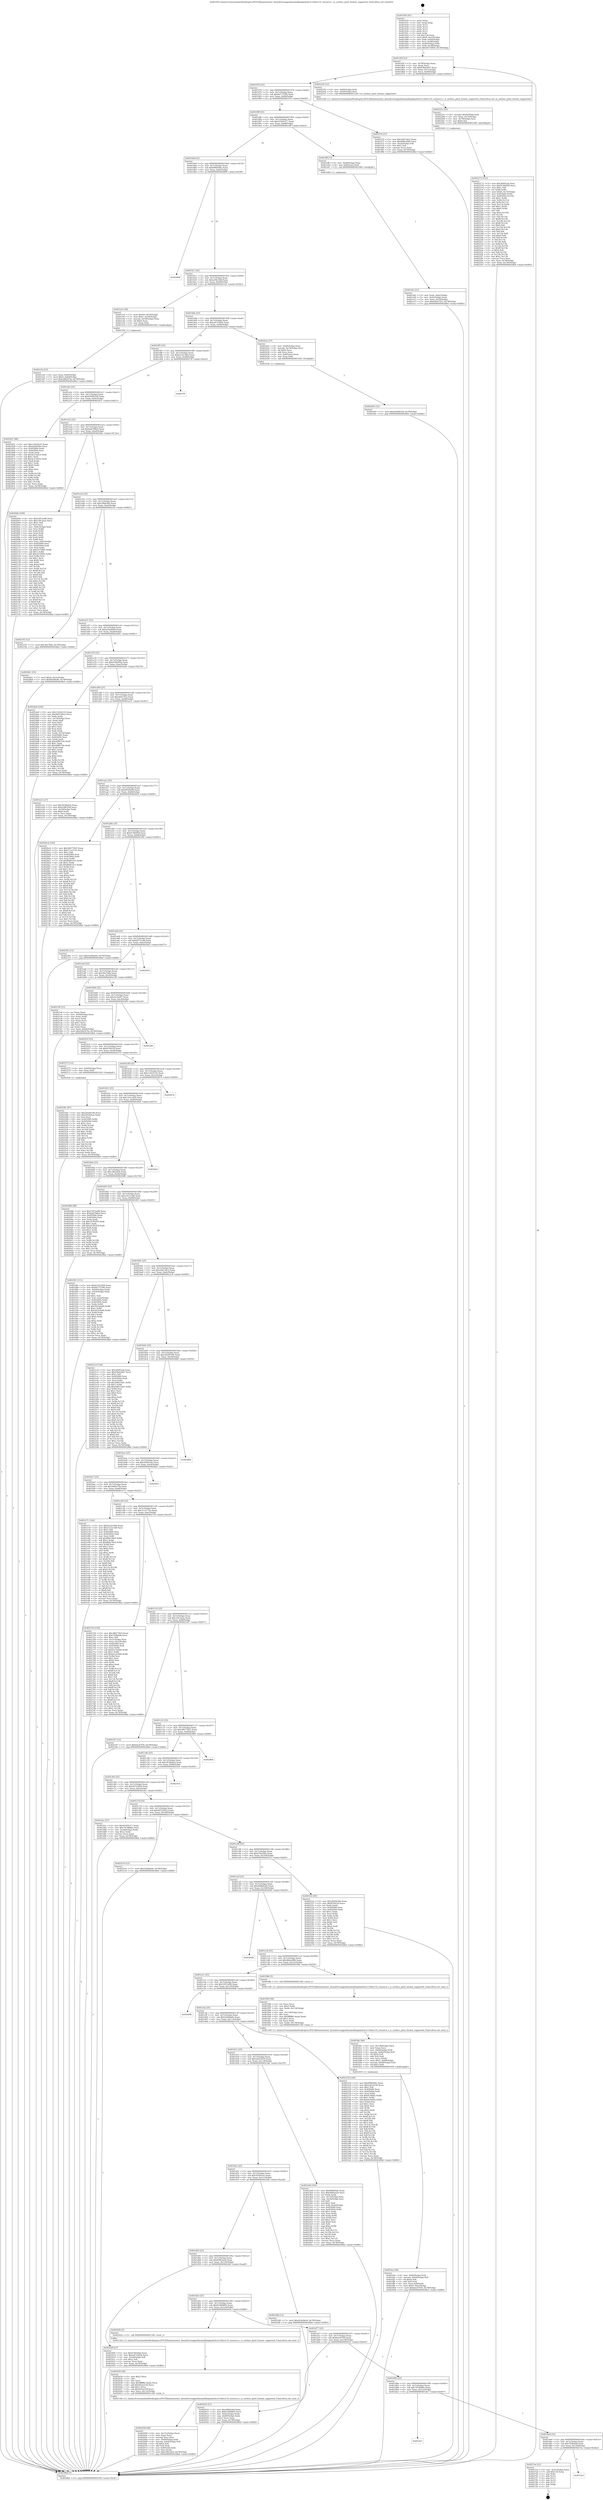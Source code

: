 digraph "0x401930" {
  label = "0x401930 (/mnt/c/Users/mathe/Desktop/tcc/POCII/binaries/extr_linuxdriversgpudrmamddisplaydcdce110dce110_resource.c_is_surface_pixel_format_supported_Final-ollvm.out::main(0))"
  labelloc = "t"
  node[shape=record]

  Entry [label="",width=0.3,height=0.3,shape=circle,fillcolor=black,style=filled]
  "0x40195f" [label="{
     0x40195f [23]\l
     | [instrs]\l
     &nbsp;&nbsp;0x40195f \<+3\>: mov -0x78(%rbp),%eax\l
     &nbsp;&nbsp;0x401962 \<+2\>: mov %eax,%ecx\l
     &nbsp;&nbsp;0x401964 \<+6\>: sub $0x83b62907,%ecx\l
     &nbsp;&nbsp;0x40196a \<+3\>: mov %eax,-0x7c(%rbp)\l
     &nbsp;&nbsp;0x40196d \<+3\>: mov %ecx,-0x80(%rbp)\l
     &nbsp;&nbsp;0x401970 \<+6\>: je 0000000000402250 \<main+0x920\>\l
  }"]
  "0x402250" [label="{
     0x402250 [12]\l
     | [instrs]\l
     &nbsp;&nbsp;0x402250 \<+4\>: mov -0x60(%rbp),%rdi\l
     &nbsp;&nbsp;0x402254 \<+3\>: mov -0x50(%rbp),%esi\l
     &nbsp;&nbsp;0x402257 \<+5\>: call 0000000000401240 \<is_surface_pixel_format_supported\>\l
     | [calls]\l
     &nbsp;&nbsp;0x401240 \{1\} (/mnt/c/Users/mathe/Desktop/tcc/POCII/binaries/extr_linuxdriversgpudrmamddisplaydcdce110dce110_resource.c_is_surface_pixel_format_supported_Final-ollvm.out::is_surface_pixel_format_supported)\l
  }"]
  "0x401976" [label="{
     0x401976 [25]\l
     | [instrs]\l
     &nbsp;&nbsp;0x401976 \<+5\>: jmp 000000000040197b \<main+0x4b\>\l
     &nbsp;&nbsp;0x40197b \<+3\>: mov -0x7c(%rbp),%eax\l
     &nbsp;&nbsp;0x40197e \<+5\>: sub $0x8e775396,%eax\l
     &nbsp;&nbsp;0x401983 \<+6\>: mov %eax,-0x84(%rbp)\l
     &nbsp;&nbsp;0x401989 \<+6\>: je 0000000000401f70 \<main+0x640\>\l
  }"]
  Exit [label="",width=0.3,height=0.3,shape=circle,fillcolor=black,style=filled,peripheries=2]
  "0x401f70" [label="{
     0x401f70 [27]\l
     | [instrs]\l
     &nbsp;&nbsp;0x401f70 \<+5\>: mov $0x24d13dc2,%eax\l
     &nbsp;&nbsp;0x401f75 \<+5\>: mov $0x48dce096,%ecx\l
     &nbsp;&nbsp;0x401f7a \<+3\>: mov -0x2e(%rbp),%dl\l
     &nbsp;&nbsp;0x401f7d \<+3\>: test $0x1,%dl\l
     &nbsp;&nbsp;0x401f80 \<+3\>: cmovne %ecx,%eax\l
     &nbsp;&nbsp;0x401f83 \<+3\>: mov %eax,-0x78(%rbp)\l
     &nbsp;&nbsp;0x401f86 \<+5\>: jmp 00000000004028bd \<main+0xf8d\>\l
  }"]
  "0x40198f" [label="{
     0x40198f [25]\l
     | [instrs]\l
     &nbsp;&nbsp;0x40198f \<+5\>: jmp 0000000000401994 \<main+0x64\>\l
     &nbsp;&nbsp;0x401994 \<+3\>: mov -0x7c(%rbp),%eax\l
     &nbsp;&nbsp;0x401997 \<+5\>: sub $0x93304317,%eax\l
     &nbsp;&nbsp;0x40199c \<+6\>: mov %eax,-0x88(%rbp)\l
     &nbsp;&nbsp;0x4019a2 \<+6\>: je 0000000000401dff \<main+0x4cf\>\l
  }"]
  "0x401dc2" [label="{
     0x401dc2\l
  }", style=dashed]
  "0x401dff" [label="{
     0x401dff [13]\l
     | [instrs]\l
     &nbsp;&nbsp;0x401dff \<+4\>: mov -0x48(%rbp),%rax\l
     &nbsp;&nbsp;0x401e03 \<+4\>: mov 0x8(%rax),%rdi\l
     &nbsp;&nbsp;0x401e07 \<+5\>: call 0000000000401060 \<atoi@plt\>\l
     | [calls]\l
     &nbsp;&nbsp;0x401060 \{1\} (unknown)\l
  }"]
  "0x4019a8" [label="{
     0x4019a8 [25]\l
     | [instrs]\l
     &nbsp;&nbsp;0x4019a8 \<+5\>: jmp 00000000004019ad \<main+0x7d\>\l
     &nbsp;&nbsp;0x4019ad \<+3\>: mov -0x7c(%rbp),%eax\l
     &nbsp;&nbsp;0x4019b0 \<+5\>: sub $0x99f659dc,%eax\l
     &nbsp;&nbsp;0x4019b5 \<+6\>: mov %eax,-0x8c(%rbp)\l
     &nbsp;&nbsp;0x4019bb \<+6\>: je 0000000000402868 \<main+0xf38\>\l
  }"]
  "0x4027ea" [label="{
     0x4027ea [21]\l
     | [instrs]\l
     &nbsp;&nbsp;0x4027ea \<+3\>: mov -0x2c(%rbp),%eax\l
     &nbsp;&nbsp;0x4027ed \<+7\>: add $0x128,%rsp\l
     &nbsp;&nbsp;0x4027f4 \<+1\>: pop %rbx\l
     &nbsp;&nbsp;0x4027f5 \<+2\>: pop %r12\l
     &nbsp;&nbsp;0x4027f7 \<+2\>: pop %r13\l
     &nbsp;&nbsp;0x4027f9 \<+2\>: pop %r14\l
     &nbsp;&nbsp;0x4027fb \<+2\>: pop %r15\l
     &nbsp;&nbsp;0x4027fd \<+1\>: pop %rbp\l
     &nbsp;&nbsp;0x4027fe \<+1\>: ret\l
  }"]
  "0x402868" [label="{
     0x402868\l
  }", style=dashed]
  "0x4019c1" [label="{
     0x4019c1 [25]\l
     | [instrs]\l
     &nbsp;&nbsp;0x4019c1 \<+5\>: jmp 00000000004019c6 \<main+0x96\>\l
     &nbsp;&nbsp;0x4019c6 \<+3\>: mov -0x7c(%rbp),%eax\l
     &nbsp;&nbsp;0x4019c9 \<+5\>: sub $0xa39b35df,%eax\l
     &nbsp;&nbsp;0x4019ce \<+6\>: mov %eax,-0x90(%rbp)\l
     &nbsp;&nbsp;0x4019d4 \<+6\>: je 0000000000401e3c \<main+0x50c\>\l
  }"]
  "0x401da9" [label="{
     0x401da9 [25]\l
     | [instrs]\l
     &nbsp;&nbsp;0x401da9 \<+5\>: jmp 0000000000401dae \<main+0x47e\>\l
     &nbsp;&nbsp;0x401dae \<+3\>: mov -0x7c(%rbp),%eax\l
     &nbsp;&nbsp;0x401db1 \<+5\>: sub $0x7f2fb4dd,%eax\l
     &nbsp;&nbsp;0x401db6 \<+6\>: mov %eax,-0x130(%rbp)\l
     &nbsp;&nbsp;0x401dbc \<+6\>: je 00000000004027ea \<main+0xeba\>\l
  }"]
  "0x401e3c" [label="{
     0x401e3c [30]\l
     | [instrs]\l
     &nbsp;&nbsp;0x401e3c \<+7\>: movl $0x64,-0x50(%rbp)\l
     &nbsp;&nbsp;0x401e43 \<+7\>: movl $0x1,-0x54(%rbp)\l
     &nbsp;&nbsp;0x401e4a \<+4\>: movslq -0x54(%rbp),%rax\l
     &nbsp;&nbsp;0x401e4e \<+4\>: shl $0x4,%rax\l
     &nbsp;&nbsp;0x401e52 \<+3\>: mov %rax,%rdi\l
     &nbsp;&nbsp;0x401e55 \<+5\>: call 0000000000401050 \<malloc@plt\>\l
     | [calls]\l
     &nbsp;&nbsp;0x401050 \{1\} (unknown)\l
  }"]
  "0x4019da" [label="{
     0x4019da [25]\l
     | [instrs]\l
     &nbsp;&nbsp;0x4019da \<+5\>: jmp 00000000004019df \<main+0xaf\>\l
     &nbsp;&nbsp;0x4019df \<+3\>: mov -0x7c(%rbp),%eax\l
     &nbsp;&nbsp;0x4019e2 \<+5\>: sub $0xad733d5b,%eax\l
     &nbsp;&nbsp;0x4019e7 \<+6\>: mov %eax,-0x94(%rbp)\l
     &nbsp;&nbsp;0x4019ed \<+6\>: je 000000000040242a \<main+0xafa\>\l
  }"]
  "0x401de7" [label="{
     0x401de7\l
  }", style=dashed]
  "0x40242a" [label="{
     0x40242a [27]\l
     | [instrs]\l
     &nbsp;&nbsp;0x40242a \<+4\>: mov -0x60(%rbp),%rax\l
     &nbsp;&nbsp;0x40242e \<+4\>: movslq -0x74(%rbp),%rcx\l
     &nbsp;&nbsp;0x402432 \<+4\>: shl $0x4,%rcx\l
     &nbsp;&nbsp;0x402436 \<+3\>: add %rcx,%rax\l
     &nbsp;&nbsp;0x402439 \<+4\>: mov 0x8(%rax),%rax\l
     &nbsp;&nbsp;0x40243d \<+3\>: mov %rax,%rdi\l
     &nbsp;&nbsp;0x402440 \<+5\>: call 0000000000401030 \<free@plt\>\l
     | [calls]\l
     &nbsp;&nbsp;0x401030 \{1\} (unknown)\l
  }"]
  "0x4019f3" [label="{
     0x4019f3 [25]\l
     | [instrs]\l
     &nbsp;&nbsp;0x4019f3 \<+5\>: jmp 00000000004019f8 \<main+0xc8\>\l
     &nbsp;&nbsp;0x4019f8 \<+3\>: mov -0x7c(%rbp),%eax\l
     &nbsp;&nbsp;0x4019fb \<+5\>: sub $0xb21b14b9,%eax\l
     &nbsp;&nbsp;0x401a00 \<+6\>: mov %eax,-0x98(%rbp)\l
     &nbsp;&nbsp;0x401a06 \<+6\>: je 00000000004027ff \<main+0xecf\>\l
  }"]
  "0x402581" [label="{
     0x402581 [87]\l
     | [instrs]\l
     &nbsp;&nbsp;0x402581 \<+5\>: mov $0x28206180,%ecx\l
     &nbsp;&nbsp;0x402586 \<+5\>: mov $0x5f2465ea,%edx\l
     &nbsp;&nbsp;0x40258b \<+2\>: xor %esi,%esi\l
     &nbsp;&nbsp;0x40258d \<+8\>: mov 0x405060,%r8d\l
     &nbsp;&nbsp;0x402595 \<+8\>: mov 0x405064,%r9d\l
     &nbsp;&nbsp;0x40259d \<+3\>: sub $0x1,%esi\l
     &nbsp;&nbsp;0x4025a0 \<+3\>: mov %r8d,%r10d\l
     &nbsp;&nbsp;0x4025a3 \<+3\>: add %esi,%r10d\l
     &nbsp;&nbsp;0x4025a6 \<+4\>: imul %r10d,%r8d\l
     &nbsp;&nbsp;0x4025aa \<+4\>: and $0x1,%r8d\l
     &nbsp;&nbsp;0x4025ae \<+4\>: cmp $0x0,%r8d\l
     &nbsp;&nbsp;0x4025b2 \<+4\>: sete %r11b\l
     &nbsp;&nbsp;0x4025b6 \<+4\>: cmp $0xa,%r9d\l
     &nbsp;&nbsp;0x4025ba \<+3\>: setl %bl\l
     &nbsp;&nbsp;0x4025bd \<+3\>: mov %r11b,%r14b\l
     &nbsp;&nbsp;0x4025c0 \<+3\>: and %bl,%r14b\l
     &nbsp;&nbsp;0x4025c3 \<+3\>: xor %bl,%r11b\l
     &nbsp;&nbsp;0x4025c6 \<+3\>: or %r11b,%r14b\l
     &nbsp;&nbsp;0x4025c9 \<+4\>: test $0x1,%r14b\l
     &nbsp;&nbsp;0x4025cd \<+3\>: cmovne %edx,%ecx\l
     &nbsp;&nbsp;0x4025d0 \<+3\>: mov %ecx,-0x78(%rbp)\l
     &nbsp;&nbsp;0x4025d3 \<+5\>: jmp 00000000004028bd \<main+0xf8d\>\l
  }"]
  "0x4027ff" [label="{
     0x4027ff\l
  }", style=dashed]
  "0x401a0c" [label="{
     0x401a0c [25]\l
     | [instrs]\l
     &nbsp;&nbsp;0x401a0c \<+5\>: jmp 0000000000401a11 \<main+0xe1\>\l
     &nbsp;&nbsp;0x401a11 \<+3\>: mov -0x7c(%rbp),%eax\l
     &nbsp;&nbsp;0x401a14 \<+5\>: sub $0xb5908328,%eax\l
     &nbsp;&nbsp;0x401a19 \<+6\>: mov %eax,-0x9c(%rbp)\l
     &nbsp;&nbsp;0x401a1f \<+6\>: je 0000000000402451 \<main+0xb21\>\l
  }"]
  "0x402445" [label="{
     0x402445 [12]\l
     | [instrs]\l
     &nbsp;&nbsp;0x402445 \<+7\>: movl $0xb5908328,-0x78(%rbp)\l
     &nbsp;&nbsp;0x40244c \<+5\>: jmp 00000000004028bd \<main+0xf8d\>\l
  }"]
  "0x402451" [label="{
     0x402451 [88]\l
     | [instrs]\l
     &nbsp;&nbsp;0x402451 \<+5\>: mov $0x13424235,%eax\l
     &nbsp;&nbsp;0x402456 \<+5\>: mov $0xd36d30fa,%ecx\l
     &nbsp;&nbsp;0x40245b \<+7\>: mov 0x405060,%edx\l
     &nbsp;&nbsp;0x402462 \<+7\>: mov 0x405064,%esi\l
     &nbsp;&nbsp;0x402469 \<+2\>: mov %edx,%edi\l
     &nbsp;&nbsp;0x40246b \<+6\>: sub $0x4c23ed10,%edi\l
     &nbsp;&nbsp;0x402471 \<+3\>: sub $0x1,%edi\l
     &nbsp;&nbsp;0x402474 \<+6\>: add $0x4c23ed10,%edi\l
     &nbsp;&nbsp;0x40247a \<+3\>: imul %edi,%edx\l
     &nbsp;&nbsp;0x40247d \<+3\>: and $0x1,%edx\l
     &nbsp;&nbsp;0x402480 \<+3\>: cmp $0x0,%edx\l
     &nbsp;&nbsp;0x402483 \<+4\>: sete %r8b\l
     &nbsp;&nbsp;0x402487 \<+3\>: cmp $0xa,%esi\l
     &nbsp;&nbsp;0x40248a \<+4\>: setl %r9b\l
     &nbsp;&nbsp;0x40248e \<+3\>: mov %r8b,%r10b\l
     &nbsp;&nbsp;0x402491 \<+3\>: and %r9b,%r10b\l
     &nbsp;&nbsp;0x402494 \<+3\>: xor %r9b,%r8b\l
     &nbsp;&nbsp;0x402497 \<+3\>: or %r8b,%r10b\l
     &nbsp;&nbsp;0x40249a \<+4\>: test $0x1,%r10b\l
     &nbsp;&nbsp;0x40249e \<+3\>: cmovne %ecx,%eax\l
     &nbsp;&nbsp;0x4024a1 \<+3\>: mov %eax,-0x78(%rbp)\l
     &nbsp;&nbsp;0x4024a4 \<+5\>: jmp 00000000004028bd \<main+0xf8d\>\l
  }"]
  "0x401a25" [label="{
     0x401a25 [25]\l
     | [instrs]\l
     &nbsp;&nbsp;0x401a25 \<+5\>: jmp 0000000000401a2a \<main+0xfa\>\l
     &nbsp;&nbsp;0x401a2a \<+3\>: mov -0x7c(%rbp),%eax\l
     &nbsp;&nbsp;0x401a2d \<+5\>: sub $0xba67882d,%eax\l
     &nbsp;&nbsp;0x401a32 \<+6\>: mov %eax,-0xa0(%rbp)\l
     &nbsp;&nbsp;0x401a38 \<+6\>: je 00000000004020de \<main+0x7ae\>\l
  }"]
  "0x402273" [label="{
     0x402273 [153]\l
     | [instrs]\l
     &nbsp;&nbsp;0x402273 \<+5\>: mov $0x284f5cab,%esi\l
     &nbsp;&nbsp;0x402278 \<+5\>: mov $0xf1306958,%ecx\l
     &nbsp;&nbsp;0x40227d \<+2\>: mov $0x1,%dl\l
     &nbsp;&nbsp;0x40227f \<+3\>: xor %r8d,%r8d\l
     &nbsp;&nbsp;0x402282 \<+7\>: movl $0x0,-0x74(%rbp)\l
     &nbsp;&nbsp;0x402289 \<+8\>: mov 0x405060,%r9d\l
     &nbsp;&nbsp;0x402291 \<+8\>: mov 0x405064,%r10d\l
     &nbsp;&nbsp;0x402299 \<+4\>: sub $0x1,%r8d\l
     &nbsp;&nbsp;0x40229d \<+3\>: mov %r9d,%r11d\l
     &nbsp;&nbsp;0x4022a0 \<+3\>: add %r8d,%r11d\l
     &nbsp;&nbsp;0x4022a3 \<+4\>: imul %r11d,%r9d\l
     &nbsp;&nbsp;0x4022a7 \<+4\>: and $0x1,%r9d\l
     &nbsp;&nbsp;0x4022ab \<+4\>: cmp $0x0,%r9d\l
     &nbsp;&nbsp;0x4022af \<+3\>: sete %bl\l
     &nbsp;&nbsp;0x4022b2 \<+4\>: cmp $0xa,%r10d\l
     &nbsp;&nbsp;0x4022b6 \<+4\>: setl %r14b\l
     &nbsp;&nbsp;0x4022ba \<+3\>: mov %bl,%r15b\l
     &nbsp;&nbsp;0x4022bd \<+4\>: xor $0xff,%r15b\l
     &nbsp;&nbsp;0x4022c1 \<+3\>: mov %r14b,%r12b\l
     &nbsp;&nbsp;0x4022c4 \<+4\>: xor $0xff,%r12b\l
     &nbsp;&nbsp;0x4022c8 \<+3\>: xor $0x0,%dl\l
     &nbsp;&nbsp;0x4022cb \<+3\>: mov %r15b,%r13b\l
     &nbsp;&nbsp;0x4022ce \<+4\>: and $0x0,%r13b\l
     &nbsp;&nbsp;0x4022d2 \<+2\>: and %dl,%bl\l
     &nbsp;&nbsp;0x4022d4 \<+3\>: mov %r12b,%dil\l
     &nbsp;&nbsp;0x4022d7 \<+4\>: and $0x0,%dil\l
     &nbsp;&nbsp;0x4022db \<+3\>: and %dl,%r14b\l
     &nbsp;&nbsp;0x4022de \<+3\>: or %bl,%r13b\l
     &nbsp;&nbsp;0x4022e1 \<+3\>: or %r14b,%dil\l
     &nbsp;&nbsp;0x4022e4 \<+3\>: xor %dil,%r13b\l
     &nbsp;&nbsp;0x4022e7 \<+3\>: or %r12b,%r15b\l
     &nbsp;&nbsp;0x4022ea \<+4\>: xor $0xff,%r15b\l
     &nbsp;&nbsp;0x4022ee \<+3\>: or $0x0,%dl\l
     &nbsp;&nbsp;0x4022f1 \<+3\>: and %dl,%r15b\l
     &nbsp;&nbsp;0x4022f4 \<+3\>: or %r15b,%r13b\l
     &nbsp;&nbsp;0x4022f7 \<+4\>: test $0x1,%r13b\l
     &nbsp;&nbsp;0x4022fb \<+3\>: cmovne %ecx,%esi\l
     &nbsp;&nbsp;0x4022fe \<+3\>: mov %esi,-0x78(%rbp)\l
     &nbsp;&nbsp;0x402301 \<+6\>: mov %eax,-0x140(%rbp)\l
     &nbsp;&nbsp;0x402307 \<+5\>: jmp 00000000004028bd \<main+0xf8d\>\l
  }"]
  "0x4020de" [label="{
     0x4020de [169]\l
     | [instrs]\l
     &nbsp;&nbsp;0x4020de \<+5\>: mov $0x53f15e98,%eax\l
     &nbsp;&nbsp;0x4020e3 \<+5\>: mov $0x33fc3a2a,%ecx\l
     &nbsp;&nbsp;0x4020e8 \<+2\>: mov $0x1,%dl\l
     &nbsp;&nbsp;0x4020ea \<+2\>: xor %esi,%esi\l
     &nbsp;&nbsp;0x4020ec \<+3\>: mov -0x6c(%rbp),%edi\l
     &nbsp;&nbsp;0x4020ef \<+3\>: mov %esi,%r8d\l
     &nbsp;&nbsp;0x4020f2 \<+3\>: sub %edi,%r8d\l
     &nbsp;&nbsp;0x4020f5 \<+2\>: mov %esi,%edi\l
     &nbsp;&nbsp;0x4020f7 \<+3\>: sub $0x1,%edi\l
     &nbsp;&nbsp;0x4020fa \<+3\>: add %edi,%r8d\l
     &nbsp;&nbsp;0x4020fd \<+3\>: sub %r8d,%esi\l
     &nbsp;&nbsp;0x402100 \<+3\>: mov %esi,-0x6c(%rbp)\l
     &nbsp;&nbsp;0x402103 \<+7\>: mov 0x405060,%esi\l
     &nbsp;&nbsp;0x40210a \<+7\>: mov 0x405064,%edi\l
     &nbsp;&nbsp;0x402111 \<+3\>: mov %esi,%r8d\l
     &nbsp;&nbsp;0x402114 \<+7\>: sub $0xcb72f6f5,%r8d\l
     &nbsp;&nbsp;0x40211b \<+4\>: sub $0x1,%r8d\l
     &nbsp;&nbsp;0x40211f \<+7\>: add $0xcb72f6f5,%r8d\l
     &nbsp;&nbsp;0x402126 \<+4\>: imul %r8d,%esi\l
     &nbsp;&nbsp;0x40212a \<+3\>: and $0x1,%esi\l
     &nbsp;&nbsp;0x40212d \<+3\>: cmp $0x0,%esi\l
     &nbsp;&nbsp;0x402130 \<+4\>: sete %r9b\l
     &nbsp;&nbsp;0x402134 \<+3\>: cmp $0xa,%edi\l
     &nbsp;&nbsp;0x402137 \<+4\>: setl %r10b\l
     &nbsp;&nbsp;0x40213b \<+3\>: mov %r9b,%r11b\l
     &nbsp;&nbsp;0x40213e \<+4\>: xor $0xff,%r11b\l
     &nbsp;&nbsp;0x402142 \<+3\>: mov %r10b,%bl\l
     &nbsp;&nbsp;0x402145 \<+3\>: xor $0xff,%bl\l
     &nbsp;&nbsp;0x402148 \<+3\>: xor $0x0,%dl\l
     &nbsp;&nbsp;0x40214b \<+3\>: mov %r11b,%r14b\l
     &nbsp;&nbsp;0x40214e \<+4\>: and $0x0,%r14b\l
     &nbsp;&nbsp;0x402152 \<+3\>: and %dl,%r9b\l
     &nbsp;&nbsp;0x402155 \<+3\>: mov %bl,%r15b\l
     &nbsp;&nbsp;0x402158 \<+4\>: and $0x0,%r15b\l
     &nbsp;&nbsp;0x40215c \<+3\>: and %dl,%r10b\l
     &nbsp;&nbsp;0x40215f \<+3\>: or %r9b,%r14b\l
     &nbsp;&nbsp;0x402162 \<+3\>: or %r10b,%r15b\l
     &nbsp;&nbsp;0x402165 \<+3\>: xor %r15b,%r14b\l
     &nbsp;&nbsp;0x402168 \<+3\>: or %bl,%r11b\l
     &nbsp;&nbsp;0x40216b \<+4\>: xor $0xff,%r11b\l
     &nbsp;&nbsp;0x40216f \<+3\>: or $0x0,%dl\l
     &nbsp;&nbsp;0x402172 \<+3\>: and %dl,%r11b\l
     &nbsp;&nbsp;0x402175 \<+3\>: or %r11b,%r14b\l
     &nbsp;&nbsp;0x402178 \<+4\>: test $0x1,%r14b\l
     &nbsp;&nbsp;0x40217c \<+3\>: cmovne %ecx,%eax\l
     &nbsp;&nbsp;0x40217f \<+3\>: mov %eax,-0x78(%rbp)\l
     &nbsp;&nbsp;0x402182 \<+5\>: jmp 00000000004028bd \<main+0xf8d\>\l
  }"]
  "0x401a3e" [label="{
     0x401a3e [25]\l
     | [instrs]\l
     &nbsp;&nbsp;0x401a3e \<+5\>: jmp 0000000000401a43 \<main+0x113\>\l
     &nbsp;&nbsp;0x401a43 \<+3\>: mov -0x7c(%rbp),%eax\l
     &nbsp;&nbsp;0x401a46 \<+5\>: sub $0xcf9bb26d,%eax\l
     &nbsp;&nbsp;0x401a4b \<+6\>: mov %eax,-0xa4(%rbp)\l
     &nbsp;&nbsp;0x401a51 \<+6\>: je 0000000000402193 \<main+0x863\>\l
  }"]
  "0x40225c" [label="{
     0x40225c [23]\l
     | [instrs]\l
     &nbsp;&nbsp;0x40225c \<+10\>: movabs $0x4030b6,%rdi\l
     &nbsp;&nbsp;0x402266 \<+3\>: mov %eax,-0x70(%rbp)\l
     &nbsp;&nbsp;0x402269 \<+3\>: mov -0x70(%rbp),%esi\l
     &nbsp;&nbsp;0x40226c \<+2\>: mov $0x0,%al\l
     &nbsp;&nbsp;0x40226e \<+5\>: call 0000000000401040 \<printf@plt\>\l
     | [calls]\l
     &nbsp;&nbsp;0x401040 \{1\} (unknown)\l
  }"]
  "0x402193" [label="{
     0x402193 [12]\l
     | [instrs]\l
     &nbsp;&nbsp;0x402193 \<+7\>: movl $0x36a7b8a,-0x78(%rbp)\l
     &nbsp;&nbsp;0x40219a \<+5\>: jmp 00000000004028bd \<main+0xf8d\>\l
  }"]
  "0x401a57" [label="{
     0x401a57 [25]\l
     | [instrs]\l
     &nbsp;&nbsp;0x401a57 \<+5\>: jmp 0000000000401a5c \<main+0x12c\>\l
     &nbsp;&nbsp;0x401a5c \<+3\>: mov -0x7c(%rbp),%eax\l
     &nbsp;&nbsp;0x401a5f \<+5\>: sub $0xd24a9be9,%eax\l
     &nbsp;&nbsp;0x401a64 \<+6\>: mov %eax,-0xa8(%rbp)\l
     &nbsp;&nbsp;0x401a6a \<+6\>: je 00000000004026b1 \<main+0xd81\>\l
  }"]
  "0x402058" [label="{
     0x402058 [46]\l
     | [instrs]\l
     &nbsp;&nbsp;0x402058 \<+6\>: mov -0x13c(%rbp),%ecx\l
     &nbsp;&nbsp;0x40205e \<+3\>: imul %eax,%ecx\l
     &nbsp;&nbsp;0x402061 \<+3\>: movslq %ecx,%rsi\l
     &nbsp;&nbsp;0x402064 \<+4\>: mov -0x60(%rbp),%rdi\l
     &nbsp;&nbsp;0x402068 \<+4\>: movslq -0x64(%rbp),%r8\l
     &nbsp;&nbsp;0x40206c \<+4\>: shl $0x4,%r8\l
     &nbsp;&nbsp;0x402070 \<+3\>: add %r8,%rdi\l
     &nbsp;&nbsp;0x402073 \<+4\>: mov 0x8(%rdi),%rdi\l
     &nbsp;&nbsp;0x402077 \<+3\>: mov %rsi,(%rdi)\l
     &nbsp;&nbsp;0x40207a \<+7\>: movl $0x18fa3dc8,-0x78(%rbp)\l
     &nbsp;&nbsp;0x402081 \<+5\>: jmp 00000000004028bd \<main+0xf8d\>\l
  }"]
  "0x4026b1" [label="{
     0x4026b1 [19]\l
     | [instrs]\l
     &nbsp;&nbsp;0x4026b1 \<+7\>: movl $0x0,-0x3c(%rbp)\l
     &nbsp;&nbsp;0x4026b8 \<+7\>: movl $0xf050fed6,-0x78(%rbp)\l
     &nbsp;&nbsp;0x4026bf \<+5\>: jmp 00000000004028bd \<main+0xf8d\>\l
  }"]
  "0x401a70" [label="{
     0x401a70 [25]\l
     | [instrs]\l
     &nbsp;&nbsp;0x401a70 \<+5\>: jmp 0000000000401a75 \<main+0x145\>\l
     &nbsp;&nbsp;0x401a75 \<+3\>: mov -0x7c(%rbp),%eax\l
     &nbsp;&nbsp;0x401a78 \<+5\>: sub $0xd36d30fa,%eax\l
     &nbsp;&nbsp;0x401a7d \<+6\>: mov %eax,-0xac(%rbp)\l
     &nbsp;&nbsp;0x401a83 \<+6\>: je 00000000004024a9 \<main+0xb79\>\l
  }"]
  "0x402030" [label="{
     0x402030 [40]\l
     | [instrs]\l
     &nbsp;&nbsp;0x402030 \<+5\>: mov $0x2,%ecx\l
     &nbsp;&nbsp;0x402035 \<+1\>: cltd\l
     &nbsp;&nbsp;0x402036 \<+2\>: idiv %ecx\l
     &nbsp;&nbsp;0x402038 \<+6\>: imul $0xfffffffe,%edx,%ecx\l
     &nbsp;&nbsp;0x40203e \<+6\>: add $0x942a232f,%ecx\l
     &nbsp;&nbsp;0x402044 \<+3\>: add $0x1,%ecx\l
     &nbsp;&nbsp;0x402047 \<+6\>: sub $0x942a232f,%ecx\l
     &nbsp;&nbsp;0x40204d \<+6\>: mov %ecx,-0x13c(%rbp)\l
     &nbsp;&nbsp;0x402053 \<+5\>: call 0000000000401160 \<next_i\>\l
     | [calls]\l
     &nbsp;&nbsp;0x401160 \{1\} (/mnt/c/Users/mathe/Desktop/tcc/POCII/binaries/extr_linuxdriversgpudrmamddisplaydcdce110dce110_resource.c_is_surface_pixel_format_supported_Final-ollvm.out::next_i)\l
  }"]
  "0x4024a9" [label="{
     0x4024a9 [109]\l
     | [instrs]\l
     &nbsp;&nbsp;0x4024a9 \<+5\>: mov $0x13424235,%eax\l
     &nbsp;&nbsp;0x4024ae \<+5\>: mov $0x4651b022,%ecx\l
     &nbsp;&nbsp;0x4024b3 \<+2\>: xor %edx,%edx\l
     &nbsp;&nbsp;0x4024b5 \<+3\>: mov -0x74(%rbp),%esi\l
     &nbsp;&nbsp;0x4024b8 \<+2\>: mov %edx,%edi\l
     &nbsp;&nbsp;0x4024ba \<+2\>: sub %esi,%edi\l
     &nbsp;&nbsp;0x4024bc \<+2\>: mov %edx,%esi\l
     &nbsp;&nbsp;0x4024be \<+3\>: sub $0x1,%esi\l
     &nbsp;&nbsp;0x4024c1 \<+2\>: add %esi,%edi\l
     &nbsp;&nbsp;0x4024c3 \<+2\>: sub %edi,%edx\l
     &nbsp;&nbsp;0x4024c5 \<+3\>: mov %edx,-0x74(%rbp)\l
     &nbsp;&nbsp;0x4024c8 \<+7\>: mov 0x405060,%edx\l
     &nbsp;&nbsp;0x4024cf \<+7\>: mov 0x405064,%esi\l
     &nbsp;&nbsp;0x4024d6 \<+2\>: mov %edx,%edi\l
     &nbsp;&nbsp;0x4024d8 \<+6\>: add $0x4df857de,%edi\l
     &nbsp;&nbsp;0x4024de \<+3\>: sub $0x1,%edi\l
     &nbsp;&nbsp;0x4024e1 \<+6\>: sub $0x4df857de,%edi\l
     &nbsp;&nbsp;0x4024e7 \<+3\>: imul %edi,%edx\l
     &nbsp;&nbsp;0x4024ea \<+3\>: and $0x1,%edx\l
     &nbsp;&nbsp;0x4024ed \<+3\>: cmp $0x0,%edx\l
     &nbsp;&nbsp;0x4024f0 \<+4\>: sete %r8b\l
     &nbsp;&nbsp;0x4024f4 \<+3\>: cmp $0xa,%esi\l
     &nbsp;&nbsp;0x4024f7 \<+4\>: setl %r9b\l
     &nbsp;&nbsp;0x4024fb \<+3\>: mov %r8b,%r10b\l
     &nbsp;&nbsp;0x4024fe \<+3\>: and %r9b,%r10b\l
     &nbsp;&nbsp;0x402501 \<+3\>: xor %r9b,%r8b\l
     &nbsp;&nbsp;0x402504 \<+3\>: or %r8b,%r10b\l
     &nbsp;&nbsp;0x402507 \<+4\>: test $0x1,%r10b\l
     &nbsp;&nbsp;0x40250b \<+3\>: cmovne %ecx,%eax\l
     &nbsp;&nbsp;0x40250e \<+3\>: mov %eax,-0x78(%rbp)\l
     &nbsp;&nbsp;0x402511 \<+5\>: jmp 00000000004028bd \<main+0xf8d\>\l
  }"]
  "0x401a89" [label="{
     0x401a89 [25]\l
     | [instrs]\l
     &nbsp;&nbsp;0x401a89 \<+5\>: jmp 0000000000401a8e \<main+0x15e\>\l
     &nbsp;&nbsp;0x401a8e \<+3\>: mov -0x7c(%rbp),%eax\l
     &nbsp;&nbsp;0x401a91 \<+5\>: sub $0xeb0e7f22,%eax\l
     &nbsp;&nbsp;0x401a96 \<+6\>: mov %eax,-0xb0(%rbp)\l
     &nbsp;&nbsp;0x401a9c \<+6\>: je 0000000000401e21 \<main+0x4f1\>\l
  }"]
  "0x401d90" [label="{
     0x401d90 [25]\l
     | [instrs]\l
     &nbsp;&nbsp;0x401d90 \<+5\>: jmp 0000000000401d95 \<main+0x465\>\l
     &nbsp;&nbsp;0x401d95 \<+3\>: mov -0x7c(%rbp),%eax\l
     &nbsp;&nbsp;0x401d98 \<+5\>: sub $0x797d680a,%eax\l
     &nbsp;&nbsp;0x401d9d \<+6\>: mov %eax,-0x12c(%rbp)\l
     &nbsp;&nbsp;0x401da3 \<+6\>: je 0000000000401de7 \<main+0x4b7\>\l
  }"]
  "0x401e21" [label="{
     0x401e21 [27]\l
     | [instrs]\l
     &nbsp;&nbsp;0x401e21 \<+5\>: mov $0x3b3bbdc4,%eax\l
     &nbsp;&nbsp;0x401e26 \<+5\>: mov $0xa39b35df,%ecx\l
     &nbsp;&nbsp;0x401e2b \<+3\>: mov -0x34(%rbp),%edx\l
     &nbsp;&nbsp;0x401e2e \<+3\>: cmp $0x0,%edx\l
     &nbsp;&nbsp;0x401e31 \<+3\>: cmove %ecx,%eax\l
     &nbsp;&nbsp;0x401e34 \<+3\>: mov %eax,-0x78(%rbp)\l
     &nbsp;&nbsp;0x401e37 \<+5\>: jmp 00000000004028bd \<main+0xf8d\>\l
  }"]
  "0x401aa2" [label="{
     0x401aa2 [25]\l
     | [instrs]\l
     &nbsp;&nbsp;0x401aa2 \<+5\>: jmp 0000000000401aa7 \<main+0x177\>\l
     &nbsp;&nbsp;0x401aa7 \<+3\>: mov -0x7c(%rbp),%eax\l
     &nbsp;&nbsp;0x401aaa \<+5\>: sub $0xf050fed6,%eax\l
     &nbsp;&nbsp;0x401aaf \<+6\>: mov %eax,-0xb4(%rbp)\l
     &nbsp;&nbsp;0x401ab5 \<+6\>: je 00000000004026c4 \<main+0xd94\>\l
  }"]
  "0x402010" [label="{
     0x402010 [27]\l
     | [instrs]\l
     &nbsp;&nbsp;0x402010 \<+5\>: mov $0xcf9bb26d,%eax\l
     &nbsp;&nbsp;0x402015 \<+5\>: mov $0x61666895,%ecx\l
     &nbsp;&nbsp;0x40201a \<+3\>: mov -0x6c(%rbp),%edx\l
     &nbsp;&nbsp;0x40201d \<+3\>: cmp -0x68(%rbp),%edx\l
     &nbsp;&nbsp;0x402020 \<+3\>: cmovl %ecx,%eax\l
     &nbsp;&nbsp;0x402023 \<+3\>: mov %eax,-0x78(%rbp)\l
     &nbsp;&nbsp;0x402026 \<+5\>: jmp 00000000004028bd \<main+0xf8d\>\l
  }"]
  "0x4026c4" [label="{
     0x4026c4 [144]\l
     | [instrs]\l
     &nbsp;&nbsp;0x4026c4 \<+5\>: mov $0x38677825,%eax\l
     &nbsp;&nbsp;0x4026c9 \<+5\>: mov $0x311a772e,%ecx\l
     &nbsp;&nbsp;0x4026ce \<+2\>: mov $0x1,%dl\l
     &nbsp;&nbsp;0x4026d0 \<+7\>: mov 0x405060,%esi\l
     &nbsp;&nbsp;0x4026d7 \<+7\>: mov 0x405064,%edi\l
     &nbsp;&nbsp;0x4026de \<+3\>: mov %esi,%r8d\l
     &nbsp;&nbsp;0x4026e1 \<+7\>: sub $0xf6d61d15,%r8d\l
     &nbsp;&nbsp;0x4026e8 \<+4\>: sub $0x1,%r8d\l
     &nbsp;&nbsp;0x4026ec \<+7\>: add $0xf6d61d15,%r8d\l
     &nbsp;&nbsp;0x4026f3 \<+4\>: imul %r8d,%esi\l
     &nbsp;&nbsp;0x4026f7 \<+3\>: and $0x1,%esi\l
     &nbsp;&nbsp;0x4026fa \<+3\>: cmp $0x0,%esi\l
     &nbsp;&nbsp;0x4026fd \<+4\>: sete %r9b\l
     &nbsp;&nbsp;0x402701 \<+3\>: cmp $0xa,%edi\l
     &nbsp;&nbsp;0x402704 \<+4\>: setl %r10b\l
     &nbsp;&nbsp;0x402708 \<+3\>: mov %r9b,%r11b\l
     &nbsp;&nbsp;0x40270b \<+4\>: xor $0xff,%r11b\l
     &nbsp;&nbsp;0x40270f \<+3\>: mov %r10b,%bl\l
     &nbsp;&nbsp;0x402712 \<+3\>: xor $0xff,%bl\l
     &nbsp;&nbsp;0x402715 \<+3\>: xor $0x0,%dl\l
     &nbsp;&nbsp;0x402718 \<+3\>: mov %r11b,%r14b\l
     &nbsp;&nbsp;0x40271b \<+4\>: and $0x0,%r14b\l
     &nbsp;&nbsp;0x40271f \<+3\>: and %dl,%r9b\l
     &nbsp;&nbsp;0x402722 \<+3\>: mov %bl,%r15b\l
     &nbsp;&nbsp;0x402725 \<+4\>: and $0x0,%r15b\l
     &nbsp;&nbsp;0x402729 \<+3\>: and %dl,%r10b\l
     &nbsp;&nbsp;0x40272c \<+3\>: or %r9b,%r14b\l
     &nbsp;&nbsp;0x40272f \<+3\>: or %r10b,%r15b\l
     &nbsp;&nbsp;0x402732 \<+3\>: xor %r15b,%r14b\l
     &nbsp;&nbsp;0x402735 \<+3\>: or %bl,%r11b\l
     &nbsp;&nbsp;0x402738 \<+4\>: xor $0xff,%r11b\l
     &nbsp;&nbsp;0x40273c \<+3\>: or $0x0,%dl\l
     &nbsp;&nbsp;0x40273f \<+3\>: and %dl,%r11b\l
     &nbsp;&nbsp;0x402742 \<+3\>: or %r11b,%r14b\l
     &nbsp;&nbsp;0x402745 \<+4\>: test $0x1,%r14b\l
     &nbsp;&nbsp;0x402749 \<+3\>: cmovne %ecx,%eax\l
     &nbsp;&nbsp;0x40274c \<+3\>: mov %eax,-0x78(%rbp)\l
     &nbsp;&nbsp;0x40274f \<+5\>: jmp 00000000004028bd \<main+0xf8d\>\l
  }"]
  "0x401abb" [label="{
     0x401abb [25]\l
     | [instrs]\l
     &nbsp;&nbsp;0x401abb \<+5\>: jmp 0000000000401ac0 \<main+0x190\>\l
     &nbsp;&nbsp;0x401ac0 \<+3\>: mov -0x7c(%rbp),%eax\l
     &nbsp;&nbsp;0x401ac3 \<+5\>: sub $0xf1306958,%eax\l
     &nbsp;&nbsp;0x401ac8 \<+6\>: mov %eax,-0xb8(%rbp)\l
     &nbsp;&nbsp;0x401ace \<+6\>: je 000000000040230c \<main+0x9dc\>\l
  }"]
  "0x401d77" [label="{
     0x401d77 [25]\l
     | [instrs]\l
     &nbsp;&nbsp;0x401d77 \<+5\>: jmp 0000000000401d7c \<main+0x44c\>\l
     &nbsp;&nbsp;0x401d7c \<+3\>: mov -0x7c(%rbp),%eax\l
     &nbsp;&nbsp;0x401d7f \<+5\>: sub $0x6ee47f30,%eax\l
     &nbsp;&nbsp;0x401d84 \<+6\>: mov %eax,-0x128(%rbp)\l
     &nbsp;&nbsp;0x401d8a \<+6\>: je 0000000000402010 \<main+0x6e0\>\l
  }"]
  "0x40230c" [label="{
     0x40230c [12]\l
     | [instrs]\l
     &nbsp;&nbsp;0x40230c \<+7\>: movl $0x5a46ba9e,-0x78(%rbp)\l
     &nbsp;&nbsp;0x402313 \<+5\>: jmp 00000000004028bd \<main+0xf8d\>\l
  }"]
  "0x401ad4" [label="{
     0x401ad4 [25]\l
     | [instrs]\l
     &nbsp;&nbsp;0x401ad4 \<+5\>: jmp 0000000000401ad9 \<main+0x1a9\>\l
     &nbsp;&nbsp;0x401ad9 \<+3\>: mov -0x7c(%rbp),%eax\l
     &nbsp;&nbsp;0x401adc \<+5\>: sub $0xfd775cdd,%eax\l
     &nbsp;&nbsp;0x401ae1 \<+6\>: mov %eax,-0xbc(%rbp)\l
     &nbsp;&nbsp;0x401ae7 \<+6\>: je 00000000004026a5 \<main+0xd75\>\l
  }"]
  "0x40202b" [label="{
     0x40202b [5]\l
     | [instrs]\l
     &nbsp;&nbsp;0x40202b \<+5\>: call 0000000000401160 \<next_i\>\l
     | [calls]\l
     &nbsp;&nbsp;0x401160 \{1\} (/mnt/c/Users/mathe/Desktop/tcc/POCII/binaries/extr_linuxdriversgpudrmamddisplaydcdce110dce110_resource.c_is_surface_pixel_format_supported_Final-ollvm.out::next_i)\l
  }"]
  "0x4026a5" [label="{
     0x4026a5\l
  }", style=dashed]
  "0x401aed" [label="{
     0x401aed [25]\l
     | [instrs]\l
     &nbsp;&nbsp;0x401aed \<+5\>: jmp 0000000000401af2 \<main+0x1c2\>\l
     &nbsp;&nbsp;0x401af2 \<+3\>: mov -0x7c(%rbp),%eax\l
     &nbsp;&nbsp;0x401af5 \<+5\>: sub $0x36a7b8a,%eax\l
     &nbsp;&nbsp;0x401afa \<+6\>: mov %eax,-0xc0(%rbp)\l
     &nbsp;&nbsp;0x401b00 \<+6\>: je 000000000040219f \<main+0x86f\>\l
  }"]
  "0x401d5e" [label="{
     0x401d5e [25]\l
     | [instrs]\l
     &nbsp;&nbsp;0x401d5e \<+5\>: jmp 0000000000401d63 \<main+0x433\>\l
     &nbsp;&nbsp;0x401d63 \<+3\>: mov -0x7c(%rbp),%eax\l
     &nbsp;&nbsp;0x401d66 \<+5\>: sub $0x61666895,%eax\l
     &nbsp;&nbsp;0x401d6b \<+6\>: mov %eax,-0x124(%rbp)\l
     &nbsp;&nbsp;0x401d71 \<+6\>: je 000000000040202b \<main+0x6fb\>\l
  }"]
  "0x40219f" [label="{
     0x40219f [33]\l
     | [instrs]\l
     &nbsp;&nbsp;0x40219f \<+2\>: xor %eax,%eax\l
     &nbsp;&nbsp;0x4021a1 \<+3\>: mov -0x64(%rbp),%ecx\l
     &nbsp;&nbsp;0x4021a4 \<+2\>: mov %eax,%edx\l
     &nbsp;&nbsp;0x4021a6 \<+2\>: sub %ecx,%edx\l
     &nbsp;&nbsp;0x4021a8 \<+2\>: mov %eax,%ecx\l
     &nbsp;&nbsp;0x4021aa \<+3\>: sub $0x1,%ecx\l
     &nbsp;&nbsp;0x4021ad \<+2\>: add %ecx,%edx\l
     &nbsp;&nbsp;0x4021af \<+2\>: sub %edx,%eax\l
     &nbsp;&nbsp;0x4021b1 \<+3\>: mov %eax,-0x64(%rbp)\l
     &nbsp;&nbsp;0x4021b4 \<+7\>: movl $0x2d8247fa,-0x78(%rbp)\l
     &nbsp;&nbsp;0x4021bb \<+5\>: jmp 00000000004028bd \<main+0xf8d\>\l
  }"]
  "0x401b06" [label="{
     0x401b06 [25]\l
     | [instrs]\l
     &nbsp;&nbsp;0x401b06 \<+5\>: jmp 0000000000401b0b \<main+0x1db\>\l
     &nbsp;&nbsp;0x401b0b \<+3\>: mov -0x7c(%rbp),%eax\l
     &nbsp;&nbsp;0x401b0e \<+5\>: sub $0x4126267,%eax\l
     &nbsp;&nbsp;0x401b13 \<+6\>: mov %eax,-0xc4(%rbp)\l
     &nbsp;&nbsp;0x401b19 \<+6\>: je 00000000004025f0 \<main+0xcc0\>\l
  }"]
  "0x40240f" [label="{
     0x40240f [27]\l
     | [instrs]\l
     &nbsp;&nbsp;0x40240f \<+5\>: mov $0x47602fab,%eax\l
     &nbsp;&nbsp;0x402414 \<+5\>: mov $0xad733d5b,%ecx\l
     &nbsp;&nbsp;0x402419 \<+3\>: mov -0x2d(%rbp),%dl\l
     &nbsp;&nbsp;0x40241c \<+3\>: test $0x1,%dl\l
     &nbsp;&nbsp;0x40241f \<+3\>: cmovne %ecx,%eax\l
     &nbsp;&nbsp;0x402422 \<+3\>: mov %eax,-0x78(%rbp)\l
     &nbsp;&nbsp;0x402425 \<+5\>: jmp 00000000004028bd \<main+0xf8d\>\l
  }"]
  "0x4025f0" [label="{
     0x4025f0\l
  }", style=dashed]
  "0x401b1f" [label="{
     0x401b1f [25]\l
     | [instrs]\l
     &nbsp;&nbsp;0x401b1f \<+5\>: jmp 0000000000401b24 \<main+0x1f4\>\l
     &nbsp;&nbsp;0x401b24 \<+3\>: mov -0x7c(%rbp),%eax\l
     &nbsp;&nbsp;0x401b27 \<+5\>: sub $0x876432f,%eax\l
     &nbsp;&nbsp;0x401b2c \<+6\>: mov %eax,-0xc8(%rbp)\l
     &nbsp;&nbsp;0x401b32 \<+6\>: je 0000000000402575 \<main+0xc45\>\l
  }"]
  "0x401d45" [label="{
     0x401d45 [25]\l
     | [instrs]\l
     &nbsp;&nbsp;0x401d45 \<+5\>: jmp 0000000000401d4a \<main+0x41a\>\l
     &nbsp;&nbsp;0x401d4a \<+3\>: mov -0x7c(%rbp),%eax\l
     &nbsp;&nbsp;0x401d4d \<+5\>: sub $0x60fd2a2b,%eax\l
     &nbsp;&nbsp;0x401d52 \<+6\>: mov %eax,-0x120(%rbp)\l
     &nbsp;&nbsp;0x401d58 \<+6\>: je 000000000040240f \<main+0xadf\>\l
  }"]
  "0x402575" [label="{
     0x402575 [12]\l
     | [instrs]\l
     &nbsp;&nbsp;0x402575 \<+4\>: mov -0x60(%rbp),%rax\l
     &nbsp;&nbsp;0x402579 \<+3\>: mov %rax,%rdi\l
     &nbsp;&nbsp;0x40257c \<+5\>: call 0000000000401030 \<free@plt\>\l
     | [calls]\l
     &nbsp;&nbsp;0x401030 \{1\} (unknown)\l
  }"]
  "0x401b38" [label="{
     0x401b38 [25]\l
     | [instrs]\l
     &nbsp;&nbsp;0x401b38 \<+5\>: jmp 0000000000401b3d \<main+0x20d\>\l
     &nbsp;&nbsp;0x401b3d \<+3\>: mov -0x7c(%rbp),%eax\l
     &nbsp;&nbsp;0x401b40 \<+5\>: sub $0x13424235,%eax\l
     &nbsp;&nbsp;0x401b45 \<+6\>: mov %eax,-0xcc(%rbp)\l
     &nbsp;&nbsp;0x401b4b \<+6\>: je 0000000000402874 \<main+0xf44\>\l
  }"]
  "0x4025d8" [label="{
     0x4025d8 [12]\l
     | [instrs]\l
     &nbsp;&nbsp;0x4025d8 \<+7\>: movl $0xd24a9be9,-0x78(%rbp)\l
     &nbsp;&nbsp;0x4025df \<+5\>: jmp 00000000004028bd \<main+0xf8d\>\l
  }"]
  "0x402874" [label="{
     0x402874\l
  }", style=dashed]
  "0x401b51" [label="{
     0x401b51 [25]\l
     | [instrs]\l
     &nbsp;&nbsp;0x401b51 \<+5\>: jmp 0000000000401b56 \<main+0x226\>\l
     &nbsp;&nbsp;0x401b56 \<+3\>: mov -0x7c(%rbp),%eax\l
     &nbsp;&nbsp;0x401b59 \<+5\>: sub $0x143ccd29,%eax\l
     &nbsp;&nbsp;0x401b5e \<+6\>: mov %eax,-0xd0(%rbp)\l
     &nbsp;&nbsp;0x401b64 \<+6\>: je 00000000004028a5 \<main+0xf75\>\l
  }"]
  "0x401d2c" [label="{
     0x401d2c [25]\l
     | [instrs]\l
     &nbsp;&nbsp;0x401d2c \<+5\>: jmp 0000000000401d31 \<main+0x401\>\l
     &nbsp;&nbsp;0x401d31 \<+3\>: mov -0x7c(%rbp),%eax\l
     &nbsp;&nbsp;0x401d34 \<+5\>: sub $0x5f2465ea,%eax\l
     &nbsp;&nbsp;0x401d39 \<+6\>: mov %eax,-0x11c(%rbp)\l
     &nbsp;&nbsp;0x401d3f \<+6\>: je 00000000004025d8 \<main+0xca8\>\l
  }"]
  "0x4028a5" [label="{
     0x4028a5\l
  }", style=dashed]
  "0x401b6a" [label="{
     0x401b6a [25]\l
     | [instrs]\l
     &nbsp;&nbsp;0x401b6a \<+5\>: jmp 0000000000401b6f \<main+0x23f\>\l
     &nbsp;&nbsp;0x401b6f \<+3\>: mov -0x7c(%rbp),%eax\l
     &nbsp;&nbsp;0x401b72 \<+5\>: sub $0x18fa3dc8,%eax\l
     &nbsp;&nbsp;0x401b77 \<+6\>: mov %eax,-0xd4(%rbp)\l
     &nbsp;&nbsp;0x401b7d \<+6\>: je 0000000000402086 \<main+0x756\>\l
  }"]
  "0x4023a8" [label="{
     0x4023a8 [103]\l
     | [instrs]\l
     &nbsp;&nbsp;0x4023a8 \<+5\>: mov $0x99f659dc,%eax\l
     &nbsp;&nbsp;0x4023ad \<+5\>: mov $0x60fd2a2b,%ecx\l
     &nbsp;&nbsp;0x4023b2 \<+2\>: xor %edx,%edx\l
     &nbsp;&nbsp;0x4023b4 \<+3\>: mov -0x74(%rbp),%esi\l
     &nbsp;&nbsp;0x4023b7 \<+3\>: cmp -0x54(%rbp),%esi\l
     &nbsp;&nbsp;0x4023ba \<+4\>: setl %dil\l
     &nbsp;&nbsp;0x4023be \<+4\>: and $0x1,%dil\l
     &nbsp;&nbsp;0x4023c2 \<+4\>: mov %dil,-0x2d(%rbp)\l
     &nbsp;&nbsp;0x4023c6 \<+7\>: mov 0x405060,%esi\l
     &nbsp;&nbsp;0x4023cd \<+8\>: mov 0x405064,%r8d\l
     &nbsp;&nbsp;0x4023d5 \<+3\>: sub $0x1,%edx\l
     &nbsp;&nbsp;0x4023d8 \<+3\>: mov %esi,%r9d\l
     &nbsp;&nbsp;0x4023db \<+3\>: add %edx,%r9d\l
     &nbsp;&nbsp;0x4023de \<+4\>: imul %r9d,%esi\l
     &nbsp;&nbsp;0x4023e2 \<+3\>: and $0x1,%esi\l
     &nbsp;&nbsp;0x4023e5 \<+3\>: cmp $0x0,%esi\l
     &nbsp;&nbsp;0x4023e8 \<+4\>: sete %dil\l
     &nbsp;&nbsp;0x4023ec \<+4\>: cmp $0xa,%r8d\l
     &nbsp;&nbsp;0x4023f0 \<+4\>: setl %r10b\l
     &nbsp;&nbsp;0x4023f4 \<+3\>: mov %dil,%r11b\l
     &nbsp;&nbsp;0x4023f7 \<+3\>: and %r10b,%r11b\l
     &nbsp;&nbsp;0x4023fa \<+3\>: xor %r10b,%dil\l
     &nbsp;&nbsp;0x4023fd \<+3\>: or %dil,%r11b\l
     &nbsp;&nbsp;0x402400 \<+4\>: test $0x1,%r11b\l
     &nbsp;&nbsp;0x402404 \<+3\>: cmovne %ecx,%eax\l
     &nbsp;&nbsp;0x402407 \<+3\>: mov %eax,-0x78(%rbp)\l
     &nbsp;&nbsp;0x40240a \<+5\>: jmp 00000000004028bd \<main+0xf8d\>\l
  }"]
  "0x402086" [label="{
     0x402086 [88]\l
     | [instrs]\l
     &nbsp;&nbsp;0x402086 \<+5\>: mov $0x53f15e98,%eax\l
     &nbsp;&nbsp;0x40208b \<+5\>: mov $0xba67882d,%ecx\l
     &nbsp;&nbsp;0x402090 \<+7\>: mov 0x405060,%edx\l
     &nbsp;&nbsp;0x402097 \<+7\>: mov 0x405064,%esi\l
     &nbsp;&nbsp;0x40209e \<+2\>: mov %edx,%edi\l
     &nbsp;&nbsp;0x4020a0 \<+6\>: sub $0xc07fb359,%edi\l
     &nbsp;&nbsp;0x4020a6 \<+3\>: sub $0x1,%edi\l
     &nbsp;&nbsp;0x4020a9 \<+6\>: add $0xc07fb359,%edi\l
     &nbsp;&nbsp;0x4020af \<+3\>: imul %edi,%edx\l
     &nbsp;&nbsp;0x4020b2 \<+3\>: and $0x1,%edx\l
     &nbsp;&nbsp;0x4020b5 \<+3\>: cmp $0x0,%edx\l
     &nbsp;&nbsp;0x4020b8 \<+4\>: sete %r8b\l
     &nbsp;&nbsp;0x4020bc \<+3\>: cmp $0xa,%esi\l
     &nbsp;&nbsp;0x4020bf \<+4\>: setl %r9b\l
     &nbsp;&nbsp;0x4020c3 \<+3\>: mov %r8b,%r10b\l
     &nbsp;&nbsp;0x4020c6 \<+3\>: and %r9b,%r10b\l
     &nbsp;&nbsp;0x4020c9 \<+3\>: xor %r9b,%r8b\l
     &nbsp;&nbsp;0x4020cc \<+3\>: or %r8b,%r10b\l
     &nbsp;&nbsp;0x4020cf \<+4\>: test $0x1,%r10b\l
     &nbsp;&nbsp;0x4020d3 \<+3\>: cmovne %ecx,%eax\l
     &nbsp;&nbsp;0x4020d6 \<+3\>: mov %eax,-0x78(%rbp)\l
     &nbsp;&nbsp;0x4020d9 \<+5\>: jmp 00000000004028bd \<main+0xf8d\>\l
  }"]
  "0x401b83" [label="{
     0x401b83 [25]\l
     | [instrs]\l
     &nbsp;&nbsp;0x401b83 \<+5\>: jmp 0000000000401b88 \<main+0x258\>\l
     &nbsp;&nbsp;0x401b88 \<+3\>: mov -0x7c(%rbp),%eax\l
     &nbsp;&nbsp;0x401b8b \<+5\>: sub $0x23221c68,%eax\l
     &nbsp;&nbsp;0x401b90 \<+6\>: mov %eax,-0xd8(%rbp)\l
     &nbsp;&nbsp;0x401b96 \<+6\>: je 0000000000401f01 \<main+0x5d1\>\l
  }"]
  "0x401d13" [label="{
     0x401d13 [25]\l
     | [instrs]\l
     &nbsp;&nbsp;0x401d13 \<+5\>: jmp 0000000000401d18 \<main+0x3e8\>\l
     &nbsp;&nbsp;0x401d18 \<+3\>: mov -0x7c(%rbp),%eax\l
     &nbsp;&nbsp;0x401d1b \<+5\>: sub $0x5a610530,%eax\l
     &nbsp;&nbsp;0x401d20 \<+6\>: mov %eax,-0x118(%rbp)\l
     &nbsp;&nbsp;0x401d26 \<+6\>: je 00000000004023a8 \<main+0xa78\>\l
  }"]
  "0x401f01" [label="{
     0x401f01 [111]\l
     | [instrs]\l
     &nbsp;&nbsp;0x401f01 \<+5\>: mov $0xb21b14b9,%eax\l
     &nbsp;&nbsp;0x401f06 \<+5\>: mov $0x8e775396,%ecx\l
     &nbsp;&nbsp;0x401f0b \<+3\>: mov -0x64(%rbp),%edx\l
     &nbsp;&nbsp;0x401f0e \<+3\>: cmp -0x54(%rbp),%edx\l
     &nbsp;&nbsp;0x401f11 \<+4\>: setl %sil\l
     &nbsp;&nbsp;0x401f15 \<+4\>: and $0x1,%sil\l
     &nbsp;&nbsp;0x401f19 \<+4\>: mov %sil,-0x2e(%rbp)\l
     &nbsp;&nbsp;0x401f1d \<+7\>: mov 0x405060,%edx\l
     &nbsp;&nbsp;0x401f24 \<+7\>: mov 0x405064,%edi\l
     &nbsp;&nbsp;0x401f2b \<+3\>: mov %edx,%r8d\l
     &nbsp;&nbsp;0x401f2e \<+7\>: add $0x5625da60,%r8d\l
     &nbsp;&nbsp;0x401f35 \<+4\>: sub $0x1,%r8d\l
     &nbsp;&nbsp;0x401f39 \<+7\>: sub $0x5625da60,%r8d\l
     &nbsp;&nbsp;0x401f40 \<+4\>: imul %r8d,%edx\l
     &nbsp;&nbsp;0x401f44 \<+3\>: and $0x1,%edx\l
     &nbsp;&nbsp;0x401f47 \<+3\>: cmp $0x0,%edx\l
     &nbsp;&nbsp;0x401f4a \<+4\>: sete %sil\l
     &nbsp;&nbsp;0x401f4e \<+3\>: cmp $0xa,%edi\l
     &nbsp;&nbsp;0x401f51 \<+4\>: setl %r9b\l
     &nbsp;&nbsp;0x401f55 \<+3\>: mov %sil,%r10b\l
     &nbsp;&nbsp;0x401f58 \<+3\>: and %r9b,%r10b\l
     &nbsp;&nbsp;0x401f5b \<+3\>: xor %r9b,%sil\l
     &nbsp;&nbsp;0x401f5e \<+3\>: or %sil,%r10b\l
     &nbsp;&nbsp;0x401f61 \<+4\>: test $0x1,%r10b\l
     &nbsp;&nbsp;0x401f65 \<+3\>: cmovne %ecx,%eax\l
     &nbsp;&nbsp;0x401f68 \<+3\>: mov %eax,-0x78(%rbp)\l
     &nbsp;&nbsp;0x401f6b \<+5\>: jmp 00000000004028bd \<main+0xf8d\>\l
  }"]
  "0x401b9c" [label="{
     0x401b9c [25]\l
     | [instrs]\l
     &nbsp;&nbsp;0x401b9c \<+5\>: jmp 0000000000401ba1 \<main+0x271\>\l
     &nbsp;&nbsp;0x401ba1 \<+3\>: mov -0x7c(%rbp),%eax\l
     &nbsp;&nbsp;0x401ba4 \<+5\>: sub $0x24d13dc2,%eax\l
     &nbsp;&nbsp;0x401ba9 \<+6\>: mov %eax,-0xdc(%rbp)\l
     &nbsp;&nbsp;0x401baf \<+6\>: je 00000000004021c0 \<main+0x890\>\l
  }"]
  "0x402318" [label="{
     0x402318 [144]\l
     | [instrs]\l
     &nbsp;&nbsp;0x402318 \<+5\>: mov $0x99f659dc,%eax\l
     &nbsp;&nbsp;0x40231d \<+5\>: mov $0x5a610530,%ecx\l
     &nbsp;&nbsp;0x402322 \<+2\>: mov $0x1,%dl\l
     &nbsp;&nbsp;0x402324 \<+7\>: mov 0x405060,%esi\l
     &nbsp;&nbsp;0x40232b \<+7\>: mov 0x405064,%edi\l
     &nbsp;&nbsp;0x402332 \<+3\>: mov %esi,%r8d\l
     &nbsp;&nbsp;0x402335 \<+7\>: sub $0x915bbf3,%r8d\l
     &nbsp;&nbsp;0x40233c \<+4\>: sub $0x1,%r8d\l
     &nbsp;&nbsp;0x402340 \<+7\>: add $0x915bbf3,%r8d\l
     &nbsp;&nbsp;0x402347 \<+4\>: imul %r8d,%esi\l
     &nbsp;&nbsp;0x40234b \<+3\>: and $0x1,%esi\l
     &nbsp;&nbsp;0x40234e \<+3\>: cmp $0x0,%esi\l
     &nbsp;&nbsp;0x402351 \<+4\>: sete %r9b\l
     &nbsp;&nbsp;0x402355 \<+3\>: cmp $0xa,%edi\l
     &nbsp;&nbsp;0x402358 \<+4\>: setl %r10b\l
     &nbsp;&nbsp;0x40235c \<+3\>: mov %r9b,%r11b\l
     &nbsp;&nbsp;0x40235f \<+4\>: xor $0xff,%r11b\l
     &nbsp;&nbsp;0x402363 \<+3\>: mov %r10b,%bl\l
     &nbsp;&nbsp;0x402366 \<+3\>: xor $0xff,%bl\l
     &nbsp;&nbsp;0x402369 \<+3\>: xor $0x1,%dl\l
     &nbsp;&nbsp;0x40236c \<+3\>: mov %r11b,%r14b\l
     &nbsp;&nbsp;0x40236f \<+4\>: and $0xff,%r14b\l
     &nbsp;&nbsp;0x402373 \<+3\>: and %dl,%r9b\l
     &nbsp;&nbsp;0x402376 \<+3\>: mov %bl,%r15b\l
     &nbsp;&nbsp;0x402379 \<+4\>: and $0xff,%r15b\l
     &nbsp;&nbsp;0x40237d \<+3\>: and %dl,%r10b\l
     &nbsp;&nbsp;0x402380 \<+3\>: or %r9b,%r14b\l
     &nbsp;&nbsp;0x402383 \<+3\>: or %r10b,%r15b\l
     &nbsp;&nbsp;0x402386 \<+3\>: xor %r15b,%r14b\l
     &nbsp;&nbsp;0x402389 \<+3\>: or %bl,%r11b\l
     &nbsp;&nbsp;0x40238c \<+4\>: xor $0xff,%r11b\l
     &nbsp;&nbsp;0x402390 \<+3\>: or $0x1,%dl\l
     &nbsp;&nbsp;0x402393 \<+3\>: and %dl,%r11b\l
     &nbsp;&nbsp;0x402396 \<+3\>: or %r11b,%r14b\l
     &nbsp;&nbsp;0x402399 \<+4\>: test $0x1,%r14b\l
     &nbsp;&nbsp;0x40239d \<+3\>: cmovne %ecx,%eax\l
     &nbsp;&nbsp;0x4023a0 \<+3\>: mov %eax,-0x78(%rbp)\l
     &nbsp;&nbsp;0x4023a3 \<+5\>: jmp 00000000004028bd \<main+0xf8d\>\l
  }"]
  "0x4021c0" [label="{
     0x4021c0 [144]\l
     | [instrs]\l
     &nbsp;&nbsp;0x4021c0 \<+5\>: mov $0x284f5cab,%eax\l
     &nbsp;&nbsp;0x4021c5 \<+5\>: mov $0x83b62907,%ecx\l
     &nbsp;&nbsp;0x4021ca \<+2\>: mov $0x1,%dl\l
     &nbsp;&nbsp;0x4021cc \<+7\>: mov 0x405060,%esi\l
     &nbsp;&nbsp;0x4021d3 \<+7\>: mov 0x405064,%edi\l
     &nbsp;&nbsp;0x4021da \<+3\>: mov %esi,%r8d\l
     &nbsp;&nbsp;0x4021dd \<+7\>: sub $0x268216d1,%r8d\l
     &nbsp;&nbsp;0x4021e4 \<+4\>: sub $0x1,%r8d\l
     &nbsp;&nbsp;0x4021e8 \<+7\>: add $0x268216d1,%r8d\l
     &nbsp;&nbsp;0x4021ef \<+4\>: imul %r8d,%esi\l
     &nbsp;&nbsp;0x4021f3 \<+3\>: and $0x1,%esi\l
     &nbsp;&nbsp;0x4021f6 \<+3\>: cmp $0x0,%esi\l
     &nbsp;&nbsp;0x4021f9 \<+4\>: sete %r9b\l
     &nbsp;&nbsp;0x4021fd \<+3\>: cmp $0xa,%edi\l
     &nbsp;&nbsp;0x402200 \<+4\>: setl %r10b\l
     &nbsp;&nbsp;0x402204 \<+3\>: mov %r9b,%r11b\l
     &nbsp;&nbsp;0x402207 \<+4\>: xor $0xff,%r11b\l
     &nbsp;&nbsp;0x40220b \<+3\>: mov %r10b,%bl\l
     &nbsp;&nbsp;0x40220e \<+3\>: xor $0xff,%bl\l
     &nbsp;&nbsp;0x402211 \<+3\>: xor $0x0,%dl\l
     &nbsp;&nbsp;0x402214 \<+3\>: mov %r11b,%r14b\l
     &nbsp;&nbsp;0x402217 \<+4\>: and $0x0,%r14b\l
     &nbsp;&nbsp;0x40221b \<+3\>: and %dl,%r9b\l
     &nbsp;&nbsp;0x40221e \<+3\>: mov %bl,%r15b\l
     &nbsp;&nbsp;0x402221 \<+4\>: and $0x0,%r15b\l
     &nbsp;&nbsp;0x402225 \<+3\>: and %dl,%r10b\l
     &nbsp;&nbsp;0x402228 \<+3\>: or %r9b,%r14b\l
     &nbsp;&nbsp;0x40222b \<+3\>: or %r10b,%r15b\l
     &nbsp;&nbsp;0x40222e \<+3\>: xor %r15b,%r14b\l
     &nbsp;&nbsp;0x402231 \<+3\>: or %bl,%r11b\l
     &nbsp;&nbsp;0x402234 \<+4\>: xor $0xff,%r11b\l
     &nbsp;&nbsp;0x402238 \<+3\>: or $0x0,%dl\l
     &nbsp;&nbsp;0x40223b \<+3\>: and %dl,%r11b\l
     &nbsp;&nbsp;0x40223e \<+3\>: or %r11b,%r14b\l
     &nbsp;&nbsp;0x402241 \<+4\>: test $0x1,%r14b\l
     &nbsp;&nbsp;0x402245 \<+3\>: cmovne %ecx,%eax\l
     &nbsp;&nbsp;0x402248 \<+3\>: mov %eax,-0x78(%rbp)\l
     &nbsp;&nbsp;0x40224b \<+5\>: jmp 00000000004028bd \<main+0xf8d\>\l
  }"]
  "0x401bb5" [label="{
     0x401bb5 [25]\l
     | [instrs]\l
     &nbsp;&nbsp;0x401bb5 \<+5\>: jmp 0000000000401bba \<main+0x28a\>\l
     &nbsp;&nbsp;0x401bba \<+3\>: mov -0x7c(%rbp),%eax\l
     &nbsp;&nbsp;0x401bbd \<+5\>: sub $0x28206180,%eax\l
     &nbsp;&nbsp;0x401bc2 \<+6\>: mov %eax,-0xe0(%rbp)\l
     &nbsp;&nbsp;0x401bc8 \<+6\>: je 000000000040288d \<main+0xf5d\>\l
  }"]
  "0x401cfa" [label="{
     0x401cfa [25]\l
     | [instrs]\l
     &nbsp;&nbsp;0x401cfa \<+5\>: jmp 0000000000401cff \<main+0x3cf\>\l
     &nbsp;&nbsp;0x401cff \<+3\>: mov -0x7c(%rbp),%eax\l
     &nbsp;&nbsp;0x401d02 \<+5\>: sub $0x5a46ba9e,%eax\l
     &nbsp;&nbsp;0x401d07 \<+6\>: mov %eax,-0x114(%rbp)\l
     &nbsp;&nbsp;0x401d0d \<+6\>: je 0000000000402318 \<main+0x9e8\>\l
  }"]
  "0x40288d" [label="{
     0x40288d\l
  }", style=dashed]
  "0x401bce" [label="{
     0x401bce [25]\l
     | [instrs]\l
     &nbsp;&nbsp;0x401bce \<+5\>: jmp 0000000000401bd3 \<main+0x2a3\>\l
     &nbsp;&nbsp;0x401bd3 \<+3\>: mov -0x7c(%rbp),%eax\l
     &nbsp;&nbsp;0x401bd6 \<+5\>: sub $0x284f5cab,%eax\l
     &nbsp;&nbsp;0x401bdb \<+6\>: mov %eax,-0xe4(%rbp)\l
     &nbsp;&nbsp;0x401be1 \<+6\>: je 000000000040282c \<main+0xefc\>\l
  }"]
  "0x40280b" [label="{
     0x40280b\l
  }", style=dashed]
  "0x40282c" [label="{
     0x40282c\l
  }", style=dashed]
  "0x401be7" [label="{
     0x401be7 [25]\l
     | [instrs]\l
     &nbsp;&nbsp;0x401be7 \<+5\>: jmp 0000000000401bec \<main+0x2bc\>\l
     &nbsp;&nbsp;0x401bec \<+3\>: mov -0x7c(%rbp),%eax\l
     &nbsp;&nbsp;0x401bef \<+5\>: sub $0x2d8247fa,%eax\l
     &nbsp;&nbsp;0x401bf4 \<+6\>: mov %eax,-0xe8(%rbp)\l
     &nbsp;&nbsp;0x401bfa \<+6\>: je 0000000000401e71 \<main+0x541\>\l
  }"]
  "0x401fea" [label="{
     0x401fea [38]\l
     | [instrs]\l
     &nbsp;&nbsp;0x401fea \<+4\>: mov -0x60(%rbp),%rdi\l
     &nbsp;&nbsp;0x401fee \<+4\>: movslq -0x64(%rbp),%r8\l
     &nbsp;&nbsp;0x401ff2 \<+4\>: shl $0x4,%r8\l
     &nbsp;&nbsp;0x401ff6 \<+3\>: add %r8,%rdi\l
     &nbsp;&nbsp;0x401ff9 \<+4\>: mov %rax,0x8(%rdi)\l
     &nbsp;&nbsp;0x401ffd \<+7\>: movl $0x0,-0x6c(%rbp)\l
     &nbsp;&nbsp;0x402004 \<+7\>: movl $0x6ee47f30,-0x78(%rbp)\l
     &nbsp;&nbsp;0x40200b \<+5\>: jmp 00000000004028bd \<main+0xf8d\>\l
  }"]
  "0x401e71" [label="{
     0x401e71 [144]\l
     | [instrs]\l
     &nbsp;&nbsp;0x401e71 \<+5\>: mov $0xb21b14b9,%eax\l
     &nbsp;&nbsp;0x401e76 \<+5\>: mov $0x23221c68,%ecx\l
     &nbsp;&nbsp;0x401e7b \<+2\>: mov $0x1,%dl\l
     &nbsp;&nbsp;0x401e7d \<+7\>: mov 0x405060,%esi\l
     &nbsp;&nbsp;0x401e84 \<+7\>: mov 0x405064,%edi\l
     &nbsp;&nbsp;0x401e8b \<+3\>: mov %esi,%r8d\l
     &nbsp;&nbsp;0x401e8e \<+7\>: add $0xf8de78e9,%r8d\l
     &nbsp;&nbsp;0x401e95 \<+4\>: sub $0x1,%r8d\l
     &nbsp;&nbsp;0x401e99 \<+7\>: sub $0xf8de78e9,%r8d\l
     &nbsp;&nbsp;0x401ea0 \<+4\>: imul %r8d,%esi\l
     &nbsp;&nbsp;0x401ea4 \<+3\>: and $0x1,%esi\l
     &nbsp;&nbsp;0x401ea7 \<+3\>: cmp $0x0,%esi\l
     &nbsp;&nbsp;0x401eaa \<+4\>: sete %r9b\l
     &nbsp;&nbsp;0x401eae \<+3\>: cmp $0xa,%edi\l
     &nbsp;&nbsp;0x401eb1 \<+4\>: setl %r10b\l
     &nbsp;&nbsp;0x401eb5 \<+3\>: mov %r9b,%r11b\l
     &nbsp;&nbsp;0x401eb8 \<+4\>: xor $0xff,%r11b\l
     &nbsp;&nbsp;0x401ebc \<+3\>: mov %r10b,%bl\l
     &nbsp;&nbsp;0x401ebf \<+3\>: xor $0xff,%bl\l
     &nbsp;&nbsp;0x401ec2 \<+3\>: xor $0x0,%dl\l
     &nbsp;&nbsp;0x401ec5 \<+3\>: mov %r11b,%r14b\l
     &nbsp;&nbsp;0x401ec8 \<+4\>: and $0x0,%r14b\l
     &nbsp;&nbsp;0x401ecc \<+3\>: and %dl,%r9b\l
     &nbsp;&nbsp;0x401ecf \<+3\>: mov %bl,%r15b\l
     &nbsp;&nbsp;0x401ed2 \<+4\>: and $0x0,%r15b\l
     &nbsp;&nbsp;0x401ed6 \<+3\>: and %dl,%r10b\l
     &nbsp;&nbsp;0x401ed9 \<+3\>: or %r9b,%r14b\l
     &nbsp;&nbsp;0x401edc \<+3\>: or %r10b,%r15b\l
     &nbsp;&nbsp;0x401edf \<+3\>: xor %r15b,%r14b\l
     &nbsp;&nbsp;0x401ee2 \<+3\>: or %bl,%r11b\l
     &nbsp;&nbsp;0x401ee5 \<+4\>: xor $0xff,%r11b\l
     &nbsp;&nbsp;0x401ee9 \<+3\>: or $0x0,%dl\l
     &nbsp;&nbsp;0x401eec \<+3\>: and %dl,%r11b\l
     &nbsp;&nbsp;0x401eef \<+3\>: or %r11b,%r14b\l
     &nbsp;&nbsp;0x401ef2 \<+4\>: test $0x1,%r14b\l
     &nbsp;&nbsp;0x401ef6 \<+3\>: cmovne %ecx,%eax\l
     &nbsp;&nbsp;0x401ef9 \<+3\>: mov %eax,-0x78(%rbp)\l
     &nbsp;&nbsp;0x401efc \<+5\>: jmp 00000000004028bd \<main+0xf8d\>\l
  }"]
  "0x401c00" [label="{
     0x401c00 [25]\l
     | [instrs]\l
     &nbsp;&nbsp;0x401c00 \<+5\>: jmp 0000000000401c05 \<main+0x2d5\>\l
     &nbsp;&nbsp;0x401c05 \<+3\>: mov -0x7c(%rbp),%eax\l
     &nbsp;&nbsp;0x401c08 \<+5\>: sub $0x311a772e,%eax\l
     &nbsp;&nbsp;0x401c0d \<+6\>: mov %eax,-0xec(%rbp)\l
     &nbsp;&nbsp;0x401c13 \<+6\>: je 0000000000402754 \<main+0xe24\>\l
  }"]
  "0x401fbc" [label="{
     0x401fbc [46]\l
     | [instrs]\l
     &nbsp;&nbsp;0x401fbc \<+6\>: mov -0x138(%rbp),%ecx\l
     &nbsp;&nbsp;0x401fc2 \<+3\>: imul %eax,%ecx\l
     &nbsp;&nbsp;0x401fc5 \<+4\>: mov -0x60(%rbp),%rdi\l
     &nbsp;&nbsp;0x401fc9 \<+4\>: movslq -0x64(%rbp),%r8\l
     &nbsp;&nbsp;0x401fcd \<+4\>: shl $0x4,%r8\l
     &nbsp;&nbsp;0x401fd1 \<+3\>: add %r8,%rdi\l
     &nbsp;&nbsp;0x401fd4 \<+2\>: mov %ecx,(%rdi)\l
     &nbsp;&nbsp;0x401fd6 \<+7\>: movl $0x1,-0x68(%rbp)\l
     &nbsp;&nbsp;0x401fdd \<+4\>: movslq -0x68(%rbp),%rdi\l
     &nbsp;&nbsp;0x401fe1 \<+4\>: shl $0x3,%rdi\l
     &nbsp;&nbsp;0x401fe5 \<+5\>: call 0000000000401050 \<malloc@plt\>\l
     | [calls]\l
     &nbsp;&nbsp;0x401050 \{1\} (unknown)\l
  }"]
  "0x402754" [label="{
     0x402754 [150]\l
     | [instrs]\l
     &nbsp;&nbsp;0x402754 \<+5\>: mov $0x38677825,%eax\l
     &nbsp;&nbsp;0x402759 \<+5\>: mov $0x7f2fb4dd,%ecx\l
     &nbsp;&nbsp;0x40275e \<+2\>: mov $0x1,%dl\l
     &nbsp;&nbsp;0x402760 \<+3\>: mov -0x3c(%rbp),%esi\l
     &nbsp;&nbsp;0x402763 \<+3\>: mov %esi,-0x2c(%rbp)\l
     &nbsp;&nbsp;0x402766 \<+7\>: mov 0x405060,%esi\l
     &nbsp;&nbsp;0x40276d \<+7\>: mov 0x405064,%edi\l
     &nbsp;&nbsp;0x402774 \<+3\>: mov %esi,%r8d\l
     &nbsp;&nbsp;0x402777 \<+7\>: sub $0xb1e3e4b8,%r8d\l
     &nbsp;&nbsp;0x40277e \<+4\>: sub $0x1,%r8d\l
     &nbsp;&nbsp;0x402782 \<+7\>: add $0xb1e3e4b8,%r8d\l
     &nbsp;&nbsp;0x402789 \<+4\>: imul %r8d,%esi\l
     &nbsp;&nbsp;0x40278d \<+3\>: and $0x1,%esi\l
     &nbsp;&nbsp;0x402790 \<+3\>: cmp $0x0,%esi\l
     &nbsp;&nbsp;0x402793 \<+4\>: sete %r9b\l
     &nbsp;&nbsp;0x402797 \<+3\>: cmp $0xa,%edi\l
     &nbsp;&nbsp;0x40279a \<+4\>: setl %r10b\l
     &nbsp;&nbsp;0x40279e \<+3\>: mov %r9b,%r11b\l
     &nbsp;&nbsp;0x4027a1 \<+4\>: xor $0xff,%r11b\l
     &nbsp;&nbsp;0x4027a5 \<+3\>: mov %r10b,%bl\l
     &nbsp;&nbsp;0x4027a8 \<+3\>: xor $0xff,%bl\l
     &nbsp;&nbsp;0x4027ab \<+3\>: xor $0x1,%dl\l
     &nbsp;&nbsp;0x4027ae \<+3\>: mov %r11b,%r14b\l
     &nbsp;&nbsp;0x4027b1 \<+4\>: and $0xff,%r14b\l
     &nbsp;&nbsp;0x4027b5 \<+3\>: and %dl,%r9b\l
     &nbsp;&nbsp;0x4027b8 \<+3\>: mov %bl,%r15b\l
     &nbsp;&nbsp;0x4027bb \<+4\>: and $0xff,%r15b\l
     &nbsp;&nbsp;0x4027bf \<+3\>: and %dl,%r10b\l
     &nbsp;&nbsp;0x4027c2 \<+3\>: or %r9b,%r14b\l
     &nbsp;&nbsp;0x4027c5 \<+3\>: or %r10b,%r15b\l
     &nbsp;&nbsp;0x4027c8 \<+3\>: xor %r15b,%r14b\l
     &nbsp;&nbsp;0x4027cb \<+3\>: or %bl,%r11b\l
     &nbsp;&nbsp;0x4027ce \<+4\>: xor $0xff,%r11b\l
     &nbsp;&nbsp;0x4027d2 \<+3\>: or $0x1,%dl\l
     &nbsp;&nbsp;0x4027d5 \<+3\>: and %dl,%r11b\l
     &nbsp;&nbsp;0x4027d8 \<+3\>: or %r11b,%r14b\l
     &nbsp;&nbsp;0x4027db \<+4\>: test $0x1,%r14b\l
     &nbsp;&nbsp;0x4027df \<+3\>: cmovne %ecx,%eax\l
     &nbsp;&nbsp;0x4027e2 \<+3\>: mov %eax,-0x78(%rbp)\l
     &nbsp;&nbsp;0x4027e5 \<+5\>: jmp 00000000004028bd \<main+0xf8d\>\l
  }"]
  "0x401c19" [label="{
     0x401c19 [25]\l
     | [instrs]\l
     &nbsp;&nbsp;0x401c19 \<+5\>: jmp 0000000000401c1e \<main+0x2ee\>\l
     &nbsp;&nbsp;0x401c1e \<+3\>: mov -0x7c(%rbp),%eax\l
     &nbsp;&nbsp;0x401c21 \<+5\>: sub $0x33fc3a2a,%eax\l
     &nbsp;&nbsp;0x401c26 \<+6\>: mov %eax,-0xf0(%rbp)\l
     &nbsp;&nbsp;0x401c2c \<+6\>: je 0000000000402187 \<main+0x857\>\l
  }"]
  "0x401f90" [label="{
     0x401f90 [44]\l
     | [instrs]\l
     &nbsp;&nbsp;0x401f90 \<+2\>: xor %ecx,%ecx\l
     &nbsp;&nbsp;0x401f92 \<+5\>: mov $0x2,%edx\l
     &nbsp;&nbsp;0x401f97 \<+6\>: mov %edx,-0x134(%rbp)\l
     &nbsp;&nbsp;0x401f9d \<+1\>: cltd\l
     &nbsp;&nbsp;0x401f9e \<+6\>: mov -0x134(%rbp),%esi\l
     &nbsp;&nbsp;0x401fa4 \<+2\>: idiv %esi\l
     &nbsp;&nbsp;0x401fa6 \<+6\>: imul $0xfffffffe,%edx,%edx\l
     &nbsp;&nbsp;0x401fac \<+3\>: sub $0x1,%ecx\l
     &nbsp;&nbsp;0x401faf \<+2\>: sub %ecx,%edx\l
     &nbsp;&nbsp;0x401fb1 \<+6\>: mov %edx,-0x138(%rbp)\l
     &nbsp;&nbsp;0x401fb7 \<+5\>: call 0000000000401160 \<next_i\>\l
     | [calls]\l
     &nbsp;&nbsp;0x401160 \{1\} (/mnt/c/Users/mathe/Desktop/tcc/POCII/binaries/extr_linuxdriversgpudrmamddisplaydcdce110dce110_resource.c_is_surface_pixel_format_supported_Final-ollvm.out::next_i)\l
  }"]
  "0x402187" [label="{
     0x402187 [12]\l
     | [instrs]\l
     &nbsp;&nbsp;0x402187 \<+7\>: movl $0x6ee47f30,-0x78(%rbp)\l
     &nbsp;&nbsp;0x40218e \<+5\>: jmp 00000000004028bd \<main+0xf8d\>\l
  }"]
  "0x401c32" [label="{
     0x401c32 [25]\l
     | [instrs]\l
     &nbsp;&nbsp;0x401c32 \<+5\>: jmp 0000000000401c37 \<main+0x307\>\l
     &nbsp;&nbsp;0x401c37 \<+3\>: mov -0x7c(%rbp),%eax\l
     &nbsp;&nbsp;0x401c3a \<+5\>: sub $0x38677825,%eax\l
     &nbsp;&nbsp;0x401c3f \<+6\>: mov %eax,-0xf4(%rbp)\l
     &nbsp;&nbsp;0x401c45 \<+6\>: je 00000000004028b6 \<main+0xf86\>\l
  }"]
  "0x401ce1" [label="{
     0x401ce1 [25]\l
     | [instrs]\l
     &nbsp;&nbsp;0x401ce1 \<+5\>: jmp 0000000000401ce6 \<main+0x3b6\>\l
     &nbsp;&nbsp;0x401ce6 \<+3\>: mov -0x7c(%rbp),%eax\l
     &nbsp;&nbsp;0x401ce9 \<+5\>: sub $0x53f15e98,%eax\l
     &nbsp;&nbsp;0x401cee \<+6\>: mov %eax,-0x110(%rbp)\l
     &nbsp;&nbsp;0x401cf4 \<+6\>: je 000000000040280b \<main+0xedb\>\l
  }"]
  "0x4028b6" [label="{
     0x4028b6\l
  }", style=dashed]
  "0x401c4b" [label="{
     0x401c4b [25]\l
     | [instrs]\l
     &nbsp;&nbsp;0x401c4b \<+5\>: jmp 0000000000401c50 \<main+0x320\>\l
     &nbsp;&nbsp;0x401c50 \<+3\>: mov -0x7c(%rbp),%eax\l
     &nbsp;&nbsp;0x401c53 \<+5\>: sub $0x3b3bbdc4,%eax\l
     &nbsp;&nbsp;0x401c58 \<+6\>: mov %eax,-0xf8(%rbp)\l
     &nbsp;&nbsp;0x401c5e \<+6\>: je 00000000004025e4 \<main+0xcb4\>\l
  }"]
  "0x401f8b" [label="{
     0x401f8b [5]\l
     | [instrs]\l
     &nbsp;&nbsp;0x401f8b \<+5\>: call 0000000000401160 \<next_i\>\l
     | [calls]\l
     &nbsp;&nbsp;0x401160 \{1\} (/mnt/c/Users/mathe/Desktop/tcc/POCII/binaries/extr_linuxdriversgpudrmamddisplaydcdce110dce110_resource.c_is_surface_pixel_format_supported_Final-ollvm.out::next_i)\l
  }"]
  "0x4025e4" [label="{
     0x4025e4\l
  }", style=dashed]
  "0x401c64" [label="{
     0x401c64 [25]\l
     | [instrs]\l
     &nbsp;&nbsp;0x401c64 \<+5\>: jmp 0000000000401c69 \<main+0x339\>\l
     &nbsp;&nbsp;0x401c69 \<+3\>: mov -0x7c(%rbp),%eax\l
     &nbsp;&nbsp;0x401c6c \<+5\>: sub $0x40718f59,%eax\l
     &nbsp;&nbsp;0x401c71 \<+6\>: mov %eax,-0xfc(%rbp)\l
     &nbsp;&nbsp;0x401c77 \<+6\>: je 0000000000401dcc \<main+0x49c\>\l
  }"]
  "0x401cc8" [label="{
     0x401cc8 [25]\l
     | [instrs]\l
     &nbsp;&nbsp;0x401cc8 \<+5\>: jmp 0000000000401ccd \<main+0x39d\>\l
     &nbsp;&nbsp;0x401ccd \<+3\>: mov -0x7c(%rbp),%eax\l
     &nbsp;&nbsp;0x401cd0 \<+5\>: sub $0x48dce096,%eax\l
     &nbsp;&nbsp;0x401cd5 \<+6\>: mov %eax,-0x10c(%rbp)\l
     &nbsp;&nbsp;0x401cdb \<+6\>: je 0000000000401f8b \<main+0x65b\>\l
  }"]
  "0x401dcc" [label="{
     0x401dcc [27]\l
     | [instrs]\l
     &nbsp;&nbsp;0x401dcc \<+5\>: mov $0x93304317,%eax\l
     &nbsp;&nbsp;0x401dd1 \<+5\>: mov $0x797d680a,%ecx\l
     &nbsp;&nbsp;0x401dd6 \<+3\>: mov -0x38(%rbp),%edx\l
     &nbsp;&nbsp;0x401dd9 \<+3\>: cmp $0x2,%edx\l
     &nbsp;&nbsp;0x401ddc \<+3\>: cmovne %ecx,%eax\l
     &nbsp;&nbsp;0x401ddf \<+3\>: mov %eax,-0x78(%rbp)\l
     &nbsp;&nbsp;0x401de2 \<+5\>: jmp 00000000004028bd \<main+0xf8d\>\l
  }"]
  "0x401c7d" [label="{
     0x401c7d [25]\l
     | [instrs]\l
     &nbsp;&nbsp;0x401c7d \<+5\>: jmp 0000000000401c82 \<main+0x352\>\l
     &nbsp;&nbsp;0x401c82 \<+3\>: mov -0x7c(%rbp),%eax\l
     &nbsp;&nbsp;0x401c85 \<+5\>: sub $0x4651b022,%eax\l
     &nbsp;&nbsp;0x401c8a \<+6\>: mov %eax,-0x100(%rbp)\l
     &nbsp;&nbsp;0x401c90 \<+6\>: je 0000000000402516 \<main+0xbe6\>\l
  }"]
  "0x4028bd" [label="{
     0x4028bd [5]\l
     | [instrs]\l
     &nbsp;&nbsp;0x4028bd \<+5\>: jmp 000000000040195f \<main+0x2f\>\l
  }"]
  "0x401930" [label="{
     0x401930 [47]\l
     | [instrs]\l
     &nbsp;&nbsp;0x401930 \<+1\>: push %rbp\l
     &nbsp;&nbsp;0x401931 \<+3\>: mov %rsp,%rbp\l
     &nbsp;&nbsp;0x401934 \<+2\>: push %r15\l
     &nbsp;&nbsp;0x401936 \<+2\>: push %r14\l
     &nbsp;&nbsp;0x401938 \<+2\>: push %r13\l
     &nbsp;&nbsp;0x40193a \<+2\>: push %r12\l
     &nbsp;&nbsp;0x40193c \<+1\>: push %rbx\l
     &nbsp;&nbsp;0x40193d \<+7\>: sub $0x128,%rsp\l
     &nbsp;&nbsp;0x401944 \<+7\>: movl $0x0,-0x3c(%rbp)\l
     &nbsp;&nbsp;0x40194b \<+3\>: mov %edi,-0x40(%rbp)\l
     &nbsp;&nbsp;0x40194e \<+4\>: mov %rsi,-0x48(%rbp)\l
     &nbsp;&nbsp;0x401952 \<+3\>: mov -0x40(%rbp),%edi\l
     &nbsp;&nbsp;0x401955 \<+3\>: mov %edi,-0x38(%rbp)\l
     &nbsp;&nbsp;0x401958 \<+7\>: movl $0x40718f59,-0x78(%rbp)\l
  }"]
  "0x401e0c" [label="{
     0x401e0c [21]\l
     | [instrs]\l
     &nbsp;&nbsp;0x401e0c \<+3\>: mov %eax,-0x4c(%rbp)\l
     &nbsp;&nbsp;0x401e0f \<+3\>: mov -0x4c(%rbp),%eax\l
     &nbsp;&nbsp;0x401e12 \<+3\>: mov %eax,-0x34(%rbp)\l
     &nbsp;&nbsp;0x401e15 \<+7\>: movl $0xeb0e7f22,-0x78(%rbp)\l
     &nbsp;&nbsp;0x401e1c \<+5\>: jmp 00000000004028bd \<main+0xf8d\>\l
  }"]
  "0x401e5a" [label="{
     0x401e5a [23]\l
     | [instrs]\l
     &nbsp;&nbsp;0x401e5a \<+4\>: mov %rax,-0x60(%rbp)\l
     &nbsp;&nbsp;0x401e5e \<+7\>: movl $0x0,-0x64(%rbp)\l
     &nbsp;&nbsp;0x401e65 \<+7\>: movl $0x2d8247fa,-0x78(%rbp)\l
     &nbsp;&nbsp;0x401e6c \<+5\>: jmp 00000000004028bd \<main+0xf8d\>\l
  }"]
  "0x402648" [label="{
     0x402648\l
  }", style=dashed]
  "0x402516" [label="{
     0x402516 [12]\l
     | [instrs]\l
     &nbsp;&nbsp;0x402516 \<+7\>: movl $0x5a46ba9e,-0x78(%rbp)\l
     &nbsp;&nbsp;0x40251d \<+5\>: jmp 00000000004028bd \<main+0xf8d\>\l
  }"]
  "0x401c96" [label="{
     0x401c96 [25]\l
     | [instrs]\l
     &nbsp;&nbsp;0x401c96 \<+5\>: jmp 0000000000401c9b \<main+0x36b\>\l
     &nbsp;&nbsp;0x401c9b \<+3\>: mov -0x7c(%rbp),%eax\l
     &nbsp;&nbsp;0x401c9e \<+5\>: sub $0x47602fab,%eax\l
     &nbsp;&nbsp;0x401ca3 \<+6\>: mov %eax,-0x104(%rbp)\l
     &nbsp;&nbsp;0x401ca9 \<+6\>: je 0000000000402522 \<main+0xbf2\>\l
  }"]
  "0x401caf" [label="{
     0x401caf [25]\l
     | [instrs]\l
     &nbsp;&nbsp;0x401caf \<+5\>: jmp 0000000000401cb4 \<main+0x384\>\l
     &nbsp;&nbsp;0x401cb4 \<+3\>: mov -0x7c(%rbp),%eax\l
     &nbsp;&nbsp;0x401cb7 \<+5\>: sub $0x489683d5,%eax\l
     &nbsp;&nbsp;0x401cbc \<+6\>: mov %eax,-0x108(%rbp)\l
     &nbsp;&nbsp;0x401cc2 \<+6\>: je 0000000000402648 \<main+0xd18\>\l
  }"]
  "0x402522" [label="{
     0x402522 [83]\l
     | [instrs]\l
     &nbsp;&nbsp;0x402522 \<+5\>: mov $0x28206180,%eax\l
     &nbsp;&nbsp;0x402527 \<+5\>: mov $0x876432f,%ecx\l
     &nbsp;&nbsp;0x40252c \<+2\>: xor %edx,%edx\l
     &nbsp;&nbsp;0x40252e \<+7\>: mov 0x405060,%esi\l
     &nbsp;&nbsp;0x402535 \<+7\>: mov 0x405064,%edi\l
     &nbsp;&nbsp;0x40253c \<+3\>: sub $0x1,%edx\l
     &nbsp;&nbsp;0x40253f \<+3\>: mov %esi,%r8d\l
     &nbsp;&nbsp;0x402542 \<+3\>: add %edx,%r8d\l
     &nbsp;&nbsp;0x402545 \<+4\>: imul %r8d,%esi\l
     &nbsp;&nbsp;0x402549 \<+3\>: and $0x1,%esi\l
     &nbsp;&nbsp;0x40254c \<+3\>: cmp $0x0,%esi\l
     &nbsp;&nbsp;0x40254f \<+4\>: sete %r9b\l
     &nbsp;&nbsp;0x402553 \<+3\>: cmp $0xa,%edi\l
     &nbsp;&nbsp;0x402556 \<+4\>: setl %r10b\l
     &nbsp;&nbsp;0x40255a \<+3\>: mov %r9b,%r11b\l
     &nbsp;&nbsp;0x40255d \<+3\>: and %r10b,%r11b\l
     &nbsp;&nbsp;0x402560 \<+3\>: xor %r10b,%r9b\l
     &nbsp;&nbsp;0x402563 \<+3\>: or %r9b,%r11b\l
     &nbsp;&nbsp;0x402566 \<+4\>: test $0x1,%r11b\l
     &nbsp;&nbsp;0x40256a \<+3\>: cmovne %ecx,%eax\l
     &nbsp;&nbsp;0x40256d \<+3\>: mov %eax,-0x78(%rbp)\l
     &nbsp;&nbsp;0x402570 \<+5\>: jmp 00000000004028bd \<main+0xf8d\>\l
  }"]
  Entry -> "0x401930" [label=" 1"]
  "0x40195f" -> "0x402250" [label=" 1"]
  "0x40195f" -> "0x401976" [label=" 38"]
  "0x4027ea" -> Exit [label=" 1"]
  "0x401976" -> "0x401f70" [label=" 2"]
  "0x401976" -> "0x40198f" [label=" 36"]
  "0x401da9" -> "0x401dc2" [label=" 0"]
  "0x40198f" -> "0x401dff" [label=" 1"]
  "0x40198f" -> "0x4019a8" [label=" 35"]
  "0x401da9" -> "0x4027ea" [label=" 1"]
  "0x4019a8" -> "0x402868" [label=" 0"]
  "0x4019a8" -> "0x4019c1" [label=" 35"]
  "0x401d90" -> "0x401da9" [label=" 1"]
  "0x4019c1" -> "0x401e3c" [label=" 1"]
  "0x4019c1" -> "0x4019da" [label=" 34"]
  "0x401d90" -> "0x401de7" [label=" 0"]
  "0x4019da" -> "0x40242a" [label=" 1"]
  "0x4019da" -> "0x4019f3" [label=" 33"]
  "0x402754" -> "0x4028bd" [label=" 1"]
  "0x4019f3" -> "0x4027ff" [label=" 0"]
  "0x4019f3" -> "0x401a0c" [label=" 33"]
  "0x4026c4" -> "0x4028bd" [label=" 1"]
  "0x401a0c" -> "0x402451" [label=" 1"]
  "0x401a0c" -> "0x401a25" [label=" 32"]
  "0x4026b1" -> "0x4028bd" [label=" 1"]
  "0x401a25" -> "0x4020de" [label=" 1"]
  "0x401a25" -> "0x401a3e" [label=" 31"]
  "0x4025d8" -> "0x4028bd" [label=" 1"]
  "0x401a3e" -> "0x402193" [label=" 1"]
  "0x401a3e" -> "0x401a57" [label=" 30"]
  "0x402581" -> "0x4028bd" [label=" 1"]
  "0x401a57" -> "0x4026b1" [label=" 1"]
  "0x401a57" -> "0x401a70" [label=" 29"]
  "0x402575" -> "0x402581" [label=" 1"]
  "0x401a70" -> "0x4024a9" [label=" 1"]
  "0x401a70" -> "0x401a89" [label=" 28"]
  "0x402522" -> "0x4028bd" [label=" 1"]
  "0x401a89" -> "0x401e21" [label=" 1"]
  "0x401a89" -> "0x401aa2" [label=" 27"]
  "0x402516" -> "0x4028bd" [label=" 1"]
  "0x401aa2" -> "0x4026c4" [label=" 1"]
  "0x401aa2" -> "0x401abb" [label=" 26"]
  "0x4024a9" -> "0x4028bd" [label=" 1"]
  "0x401abb" -> "0x40230c" [label=" 1"]
  "0x401abb" -> "0x401ad4" [label=" 25"]
  "0x402445" -> "0x4028bd" [label=" 1"]
  "0x401ad4" -> "0x4026a5" [label=" 0"]
  "0x401ad4" -> "0x401aed" [label=" 25"]
  "0x40242a" -> "0x402445" [label=" 1"]
  "0x401aed" -> "0x40219f" [label=" 1"]
  "0x401aed" -> "0x401b06" [label=" 24"]
  "0x4023a8" -> "0x4028bd" [label=" 2"]
  "0x401b06" -> "0x4025f0" [label=" 0"]
  "0x401b06" -> "0x401b1f" [label=" 24"]
  "0x402318" -> "0x4028bd" [label=" 2"]
  "0x401b1f" -> "0x402575" [label=" 1"]
  "0x401b1f" -> "0x401b38" [label=" 23"]
  "0x402273" -> "0x4028bd" [label=" 1"]
  "0x401b38" -> "0x402874" [label=" 0"]
  "0x401b38" -> "0x401b51" [label=" 23"]
  "0x40225c" -> "0x402273" [label=" 1"]
  "0x401b51" -> "0x4028a5" [label=" 0"]
  "0x401b51" -> "0x401b6a" [label=" 23"]
  "0x4021c0" -> "0x4028bd" [label=" 1"]
  "0x401b6a" -> "0x402086" [label=" 1"]
  "0x401b6a" -> "0x401b83" [label=" 22"]
  "0x40219f" -> "0x4028bd" [label=" 1"]
  "0x401b83" -> "0x401f01" [label=" 2"]
  "0x401b83" -> "0x401b9c" [label=" 20"]
  "0x402187" -> "0x4028bd" [label=" 1"]
  "0x401b9c" -> "0x4021c0" [label=" 1"]
  "0x401b9c" -> "0x401bb5" [label=" 19"]
  "0x4020de" -> "0x4028bd" [label=" 1"]
  "0x401bb5" -> "0x40288d" [label=" 0"]
  "0x401bb5" -> "0x401bce" [label=" 19"]
  "0x402058" -> "0x4028bd" [label=" 1"]
  "0x401bce" -> "0x40282c" [label=" 0"]
  "0x401bce" -> "0x401be7" [label=" 19"]
  "0x402030" -> "0x402058" [label=" 1"]
  "0x401be7" -> "0x401e71" [label=" 2"]
  "0x401be7" -> "0x401c00" [label=" 17"]
  "0x402010" -> "0x4028bd" [label=" 2"]
  "0x401c00" -> "0x402754" [label=" 1"]
  "0x401c00" -> "0x401c19" [label=" 16"]
  "0x401d77" -> "0x401d90" [label=" 1"]
  "0x401c19" -> "0x402187" [label=" 1"]
  "0x401c19" -> "0x401c32" [label=" 15"]
  "0x401d77" -> "0x402010" [label=" 2"]
  "0x401c32" -> "0x4028b6" [label=" 0"]
  "0x401c32" -> "0x401c4b" [label=" 15"]
  "0x402451" -> "0x4028bd" [label=" 1"]
  "0x401c4b" -> "0x4025e4" [label=" 0"]
  "0x401c4b" -> "0x401c64" [label=" 15"]
  "0x401d5e" -> "0x401d77" [label=" 3"]
  "0x401c64" -> "0x401dcc" [label=" 1"]
  "0x401c64" -> "0x401c7d" [label=" 14"]
  "0x401dcc" -> "0x4028bd" [label=" 1"]
  "0x401930" -> "0x40195f" [label=" 1"]
  "0x4028bd" -> "0x40195f" [label=" 38"]
  "0x401dff" -> "0x401e0c" [label=" 1"]
  "0x401e0c" -> "0x4028bd" [label=" 1"]
  "0x401e21" -> "0x4028bd" [label=" 1"]
  "0x401e3c" -> "0x401e5a" [label=" 1"]
  "0x401e5a" -> "0x4028bd" [label=" 1"]
  "0x401e71" -> "0x4028bd" [label=" 2"]
  "0x401f01" -> "0x4028bd" [label=" 2"]
  "0x401f70" -> "0x4028bd" [label=" 2"]
  "0x40240f" -> "0x4028bd" [label=" 2"]
  "0x401c7d" -> "0x402516" [label=" 1"]
  "0x401c7d" -> "0x401c96" [label=" 13"]
  "0x401d45" -> "0x401d5e" [label=" 4"]
  "0x401c96" -> "0x402522" [label=" 1"]
  "0x401c96" -> "0x401caf" [label=" 12"]
  "0x401d45" -> "0x40240f" [label=" 2"]
  "0x401caf" -> "0x402648" [label=" 0"]
  "0x401caf" -> "0x401cc8" [label=" 12"]
  "0x401d5e" -> "0x40202b" [label=" 1"]
  "0x401cc8" -> "0x401f8b" [label=" 1"]
  "0x401cc8" -> "0x401ce1" [label=" 11"]
  "0x401f8b" -> "0x401f90" [label=" 1"]
  "0x401f90" -> "0x401fbc" [label=" 1"]
  "0x401fbc" -> "0x401fea" [label=" 1"]
  "0x401fea" -> "0x4028bd" [label=" 1"]
  "0x40202b" -> "0x402030" [label=" 1"]
  "0x401ce1" -> "0x40280b" [label=" 0"]
  "0x401ce1" -> "0x401cfa" [label=" 11"]
  "0x402086" -> "0x4028bd" [label=" 1"]
  "0x401cfa" -> "0x402318" [label=" 2"]
  "0x401cfa" -> "0x401d13" [label=" 9"]
  "0x402193" -> "0x4028bd" [label=" 1"]
  "0x401d13" -> "0x4023a8" [label=" 2"]
  "0x401d13" -> "0x401d2c" [label=" 7"]
  "0x402250" -> "0x40225c" [label=" 1"]
  "0x401d2c" -> "0x4025d8" [label=" 1"]
  "0x401d2c" -> "0x401d45" [label=" 6"]
  "0x40230c" -> "0x4028bd" [label=" 1"]
}
